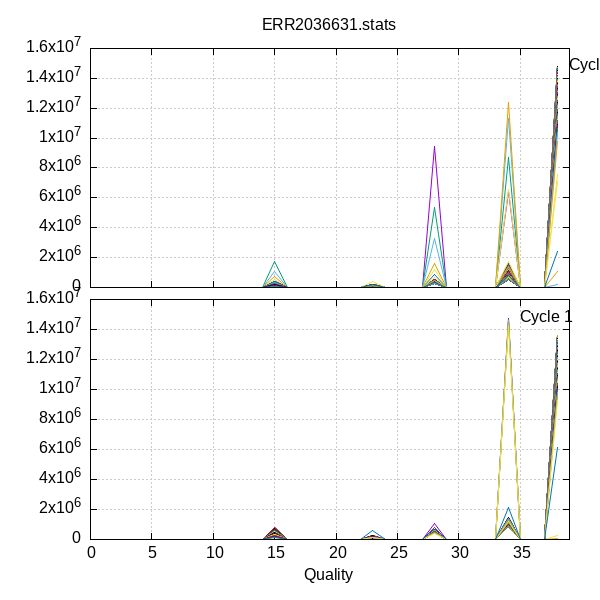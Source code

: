 
            set terminal png size 600,600 truecolor
            set output "ERR2036631-quals3.png"
            set grid xtics ytics y2tics back lc rgb "#cccccc"
            set multiplot
             set rmargin 0; set lmargin 0; set tmargin 0; set bmargin 0; set origin 0.15,0.52; set size 0.8,0.4
            set title "ERR2036631.stats" noenhanced
            set ylabel "Frequency (fwd reads)"
            set label "Cycle 22" at 38+1,14773647
            unset xlabel
            set xrange [0:39]
            set format x ""
            plot '-' using 1:2:3 with lines linecolor variable title ''
        1	0	1
2	0	1
3	0	1
4	0	1
5	0	1
6	0	1
7	0	1
8	0	1
9	0	1
10	0	1
11	0	1
12	0	1
13	0	1
14	0	1
15	0	1
16	0	1
17	0	1
18	0	1
19	0	1
20	0	1
21	0	1
22	0	1
23	1	1
24	0	1
25	0	1
26	0	1
27	0	1
28	9422637	1
29	0	1
30	0	1
31	0	1
32	0	1
33	0	1
34	6397850	1
35	0	1
36	0	1
37	0	1
38	1552	1

1	0	2
2	0	2
3	0	2
4	0	2
5	0	2
6	0	2
7	0	2
8	0	2
9	0	2
10	0	2
11	0	2
12	0	2
13	0	2
14	0	2
15	1725043	2
16	0	2
17	0	2
18	0	2
19	0	2
20	0	2
21	0	2
22	0	2
23	0	2
24	0	2
25	0	2
26	0	2
27	0	2
28	5355702	2
29	0	2
30	0	2
31	0	2
32	0	2
33	0	2
34	8723552	2
35	0	2
36	0	2
37	0	2
38	17743	2

1	0	3
2	0	3
3	0	3
4	0	3
5	0	3
6	0	3
7	0	3
8	0	3
9	0	3
10	0	3
11	0	3
12	0	3
13	0	3
14	0	3
15	1056050	3
16	0	3
17	0	3
18	0	3
19	0	3
20	0	3
21	0	3
22	0	3
23	3	3
24	0	3
25	0	3
26	0	3
27	0	3
28	3266846	3
29	0	3
30	0	3
31	0	3
32	0	3
33	0	3
34	11289573	3
35	0	3
36	0	3
37	0	3
38	209568	3

1	0	4
2	0	4
3	0	4
4	0	4
5	0	4
6	0	4
7	0	4
8	0	4
9	0	4
10	0	4
11	0	4
12	0	4
13	0	4
14	0	4
15	732932	4
16	0	4
17	0	4
18	0	4
19	0	4
20	0	4
21	0	4
22	0	4
23	28	4
24	0	4
25	0	4
26	0	4
27	0	4
28	1591892	4
29	0	4
30	0	4
31	0	4
32	0	4
33	0	4
34	12417262	4
35	0	4
36	0	4
37	0	4
38	1079926	4

1	0	5
2	0	5
3	0	5
4	0	5
5	0	5
6	0	5
7	0	5
8	0	5
9	0	5
10	0	5
11	0	5
12	0	5
13	0	5
14	0	5
15	556356	5
16	0	5
17	0	5
18	0	5
19	0	5
20	0	5
21	0	5
22	0	5
23	210	5
24	0	5
25	0	5
26	0	5
27	0	5
28	1172686	5
29	0	5
30	0	5
31	0	5
32	0	5
33	0	5
34	6546805	5
35	0	5
36	0	5
37	0	5
38	7545983	5

1	0	6
2	0	6
3	0	6
4	0	6
5	0	6
6	0	6
7	0	6
8	0	6
9	0	6
10	0	6
11	0	6
12	0	6
13	0	6
14	0	6
15	388625	6
16	0	6
17	0	6
18	0	6
19	0	6
20	0	6
21	0	6
22	0	6
23	1167	6
24	0	6
25	0	6
26	0	6
27	0	6
28	855462	6
29	0	6
30	0	6
31	0	6
32	0	6
33	0	6
34	1633431	6
35	0	6
36	0	6
37	0	6
38	12943355	6

1	0	7
2	0	7
3	0	7
4	0	7
5	0	7
6	0	7
7	0	7
8	0	7
9	0	7
10	0	7
11	0	7
12	0	7
13	0	7
14	0	7
15	352839	7
16	0	7
17	0	7
18	0	7
19	0	7
20	0	7
21	0	7
22	0	7
23	1971	7
24	0	7
25	0	7
26	0	7
27	0	7
28	562670	7
29	0	7
30	0	7
31	0	7
32	0	7
33	0	7
34	1242653	7
35	0	7
36	0	7
37	0	7
38	13661907	7

1	0	8
2	0	8
3	0	8
4	0	8
5	0	8
6	0	8
7	0	8
8	0	8
9	0	8
10	0	8
11	0	8
12	0	8
13	0	8
14	0	8
15	295335	8
16	0	8
17	0	8
18	0	8
19	0	8
20	0	8
21	0	8
22	0	8
23	2379	8
24	0	8
25	0	8
26	0	8
27	0	8
28	449574	8
29	0	8
30	0	8
31	0	8
32	0	8
33	0	8
34	979250	8
35	0	8
36	0	8
37	0	8
38	14095502	8

1	0	9
2	0	9
3	0	9
4	0	9
5	0	9
6	0	9
7	0	9
8	0	9
9	0	9
10	0	9
11	0	9
12	0	9
13	0	9
14	0	9
15	242631	9
16	0	9
17	0	9
18	0	9
19	0	9
20	0	9
21	0	9
22	0	9
23	2764	9
24	0	9
25	0	9
26	0	9
27	0	9
28	362333	9
29	0	9
30	0	9
31	0	9
32	0	9
33	0	9
34	773156	9
35	0	9
36	0	9
37	0	9
38	14441156	9

1	0	10
2	0	10
3	0	10
4	0	10
5	0	10
6	0	10
7	0	10
8	0	10
9	0	10
10	0	10
11	0	10
12	0	10
13	0	10
14	0	10
15	225379	10
16	0	10
17	0	10
18	0	10
19	0	10
20	0	10
21	0	10
22	0	10
23	3218	10
24	0	10
25	0	10
26	0	10
27	0	10
28	313061	10
29	0	10
30	0	10
31	0	10
32	0	10
33	0	10
34	683566	10
35	0	10
36	0	10
37	0	10
38	14596816	10

1	0	11
2	0	11
3	0	11
4	0	11
5	0	11
6	0	11
7	0	11
8	0	11
9	0	11
10	0	11
11	0	11
12	0	11
13	0	11
14	0	11
15	215631	11
16	0	11
17	0	11
18	0	11
19	0	11
20	0	11
21	0	11
22	0	11
23	4095	11
24	0	11
25	0	11
26	0	11
27	0	11
28	298677	11
29	0	11
30	0	11
31	0	11
32	0	11
33	0	11
34	643786	11
35	0	11
36	0	11
37	0	11
38	14659851	11

1	0	12
2	0	12
3	0	12
4	0	12
5	0	12
6	0	12
7	0	12
8	0	12
9	0	12
10	0	12
11	0	12
12	0	12
13	0	12
14	0	12
15	212085	12
16	0	12
17	0	12
18	0	12
19	0	12
20	0	12
21	0	12
22	0	12
23	5400	12
24	0	12
25	0	12
26	0	12
27	0	12
28	296275	12
29	0	12
30	0	12
31	0	12
32	0	12
33	0	12
34	625120	12
35	0	12
36	0	12
37	0	12
38	14683160	12

1	0	13
2	0	13
3	0	13
4	0	13
5	0	13
6	0	13
7	0	13
8	0	13
9	0	13
10	0	13
11	0	13
12	0	13
13	0	13
14	0	13
15	207942	13
16	0	13
17	0	13
18	0	13
19	0	13
20	0	13
21	0	13
22	0	13
23	7169	13
24	0	13
25	0	13
26	0	13
27	0	13
28	295508	13
29	0	13
30	0	13
31	0	13
32	0	13
33	0	13
34	609429	13
35	0	13
36	0	13
37	0	13
38	14701992	13

1	0	14
2	0	14
3	0	14
4	0	14
5	0	14
6	0	14
7	0	14
8	0	14
9	0	14
10	0	14
11	0	14
12	0	14
13	0	14
14	0	14
15	208217	14
16	0	14
17	0	14
18	0	14
19	0	14
20	0	14
21	0	14
22	0	14
23	9805	14
24	0	14
25	0	14
26	0	14
27	0	14
28	297013	14
29	0	14
30	0	14
31	0	14
32	0	14
33	0	14
34	600704	14
35	0	14
36	0	14
37	0	14
38	14706301	14

1	0	15
2	0	15
3	0	15
4	0	15
5	0	15
6	0	15
7	0	15
8	0	15
9	0	15
10	0	15
11	0	15
12	0	15
13	0	15
14	0	15
15	209904	15
16	0	15
17	0	15
18	0	15
19	0	15
20	0	15
21	0	15
22	0	15
23	12495	15
24	0	15
25	0	15
26	0	15
27	0	15
28	293316	15
29	0	15
30	0	15
31	0	15
32	0	15
33	0	15
34	594614	15
35	0	15
36	0	15
37	0	15
38	14711711	15

1	0	16
2	0	16
3	0	16
4	0	16
5	0	16
6	0	16
7	0	16
8	0	16
9	0	16
10	0	16
11	0	16
12	0	16
13	0	16
14	0	16
15	205909	16
16	0	16
17	0	16
18	0	16
19	0	16
20	0	16
21	0	16
22	0	16
23	14491	16
24	0	16
25	0	16
26	0	16
27	0	16
28	285788	16
29	0	16
30	0	16
31	0	16
32	0	16
33	0	16
34	580381	16
35	0	16
36	0	16
37	0	16
38	14735471	16

1	0	17
2	0	17
3	0	17
4	0	17
5	0	17
6	0	17
7	0	17
8	0	17
9	0	17
10	0	17
11	0	17
12	0	17
13	0	17
14	0	17
15	205682	17
16	0	17
17	0	17
18	0	17
19	0	17
20	0	17
21	0	17
22	0	17
23	15838	17
24	0	17
25	0	17
26	0	17
27	0	17
28	282242	17
29	0	17
30	0	17
31	0	17
32	0	17
33	0	17
34	569314	17
35	0	17
36	0	17
37	0	17
38	14748964	17

1	0	18
2	0	18
3	0	18
4	0	18
5	0	18
6	0	18
7	0	18
8	0	18
9	0	18
10	0	18
11	0	18
12	0	18
13	0	18
14	0	18
15	203819	18
16	0	18
17	0	18
18	0	18
19	0	18
20	0	18
21	0	18
22	0	18
23	17471	18
24	0	18
25	0	18
26	0	18
27	0	18
28	277741	18
29	0	18
30	0	18
31	0	18
32	0	18
33	0	18
34	563478	18
35	0	18
36	0	18
37	0	18
38	14759531	18

1	0	19
2	0	19
3	0	19
4	0	19
5	0	19
6	0	19
7	0	19
8	0	19
9	0	19
10	0	19
11	0	19
12	0	19
13	0	19
14	0	19
15	209762	19
16	0	19
17	0	19
18	0	19
19	0	19
20	0	19
21	0	19
22	0	19
23	19259	19
24	0	19
25	0	19
26	0	19
27	0	19
28	278338	19
29	0	19
30	0	19
31	0	19
32	0	19
33	0	19
34	560169	19
35	0	19
36	0	19
37	0	19
38	14754512	19

1	0	20
2	0	20
3	0	20
4	0	20
5	0	20
6	0	20
7	0	20
8	0	20
9	0	20
10	0	20
11	0	20
12	0	20
13	0	20
14	0	20
15	210923	20
16	0	20
17	0	20
18	0	20
19	0	20
20	0	20
21	0	20
22	0	20
23	20799	20
24	0	20
25	0	20
26	0	20
27	0	20
28	280464	20
29	0	20
30	0	20
31	0	20
32	0	20
33	0	20
34	556767	20
35	0	20
36	0	20
37	0	20
38	14753087	20

1	0	21
2	0	21
3	0	21
4	0	21
5	0	21
6	0	21
7	0	21
8	0	21
9	0	21
10	0	21
11	0	21
12	0	21
13	0	21
14	0	21
15	202996	21
16	0	21
17	0	21
18	0	21
19	0	21
20	0	21
21	0	21
22	0	21
23	21905	21
24	0	21
25	0	21
26	0	21
27	0	21
28	276633	21
29	0	21
30	0	21
31	0	21
32	0	21
33	0	21
34	553015	21
35	0	21
36	0	21
37	0	21
38	14767491	21

1	0	22
2	0	22
3	0	22
4	0	22
5	0	22
6	0	22
7	0	22
8	0	22
9	0	22
10	0	22
11	0	22
12	0	22
13	0	22
14	0	22
15	204548	22
16	0	22
17	0	22
18	0	22
19	0	22
20	0	22
21	0	22
22	0	22
23	22116	22
24	0	22
25	0	22
26	0	22
27	0	22
28	270544	22
29	0	22
30	0	22
31	0	22
32	0	22
33	0	22
34	551185	22
35	0	22
36	0	22
37	0	22
38	14773647	22

1	0	23
2	0	23
3	0	23
4	0	23
5	0	23
6	0	23
7	0	23
8	0	23
9	0	23
10	0	23
11	0	23
12	0	23
13	0	23
14	0	23
15	206819	23
16	0	23
17	0	23
18	0	23
19	0	23
20	0	23
21	0	23
22	0	23
23	22650	23
24	0	23
25	0	23
26	0	23
27	0	23
28	271455	23
29	0	23
30	0	23
31	0	23
32	0	23
33	0	23
34	550781	23
35	0	23
36	0	23
37	0	23
38	14770335	23

1	0	24
2	0	24
3	0	24
4	0	24
5	0	24
6	0	24
7	0	24
8	0	24
9	0	24
10	0	24
11	0	24
12	0	24
13	0	24
14	0	24
15	212383	24
16	0	24
17	0	24
18	0	24
19	0	24
20	0	24
21	0	24
22	0	24
23	22688	24
24	0	24
25	0	24
26	0	24
27	0	24
28	272764	24
29	0	24
30	0	24
31	0	24
32	0	24
33	0	24
34	551944	24
35	0	24
36	0	24
37	0	24
38	14762261	24

1	0	25
2	0	25
3	0	25
4	0	25
5	0	25
6	0	25
7	0	25
8	0	25
9	0	25
10	0	25
11	0	25
12	0	25
13	0	25
14	0	25
15	223464	25
16	0	25
17	0	25
18	0	25
19	0	25
20	0	25
21	0	25
22	0	25
23	22989	25
24	0	25
25	0	25
26	0	25
27	0	25
28	274091	25
29	0	25
30	0	25
31	0	25
32	0	25
33	0	25
34	552144	25
35	0	25
36	0	25
37	0	25
38	14749352	25

1	0	26
2	0	26
3	0	26
4	0	26
5	0	26
6	0	26
7	0	26
8	0	26
9	0	26
10	0	26
11	0	26
12	0	26
13	0	26
14	0	26
15	243786	26
16	0	26
17	0	26
18	0	26
19	0	26
20	0	26
21	0	26
22	0	26
23	23390	26
24	0	26
25	0	26
26	0	26
27	0	26
28	281427	26
29	0	26
30	0	26
31	0	26
32	0	26
33	0	26
34	552636	26
35	0	26
36	0	26
37	0	26
38	14720801	26

1	0	27
2	0	27
3	0	27
4	0	27
5	0	27
6	0	27
7	0	27
8	0	27
9	0	27
10	0	27
11	0	27
12	0	27
13	0	27
14	0	27
15	240728	27
16	0	27
17	0	27
18	0	27
19	0	27
20	0	27
21	0	27
22	0	27
23	23830	27
24	0	27
25	0	27
26	0	27
27	0	27
28	293670	27
29	0	27
30	0	27
31	0	27
32	0	27
33	0	27
34	553706	27
35	0	27
36	0	27
37	0	27
38	14710106	27

1	0	28
2	0	28
3	0	28
4	0	28
5	0	28
6	0	28
7	0	28
8	0	28
9	0	28
10	0	28
11	0	28
12	0	28
13	0	28
14	0	28
15	245490	28
16	0	28
17	0	28
18	0	28
19	0	28
20	0	28
21	0	28
22	0	28
23	24049	28
24	0	28
25	0	28
26	0	28
27	0	28
28	293954	28
29	0	28
30	0	28
31	0	28
32	0	28
33	0	28
34	553524	28
35	0	28
36	0	28
37	0	28
38	14705023	28

1	0	29
2	0	29
3	0	29
4	0	29
5	0	29
6	0	29
7	0	29
8	0	29
9	0	29
10	0	29
11	0	29
12	0	29
13	0	29
14	0	29
15	267974	29
16	0	29
17	0	29
18	0	29
19	0	29
20	0	29
21	0	29
22	0	29
23	24652	29
24	0	29
25	0	29
26	0	29
27	0	29
28	301582	29
29	0	29
30	0	29
31	0	29
32	0	29
33	0	29
34	558694	29
35	0	29
36	0	29
37	0	29
38	14669138	29

1	0	30
2	0	30
3	0	30
4	0	30
5	0	30
6	0	30
7	0	30
8	0	30
9	0	30
10	0	30
11	0	30
12	0	30
13	0	30
14	0	30
15	262155	30
16	0	30
17	0	30
18	0	30
19	0	30
20	0	30
21	0	30
22	0	30
23	25037	30
24	0	30
25	0	30
26	0	30
27	0	30
28	312775	30
29	0	30
30	0	30
31	0	30
32	0	30
33	0	30
34	559858	30
35	0	30
36	0	30
37	0	30
38	14662215	30

1	0	31
2	0	31
3	0	31
4	0	31
5	0	31
6	0	31
7	0	31
8	0	31
9	0	31
10	0	31
11	0	31
12	0	31
13	0	31
14	0	31
15	248065	31
16	0	31
17	0	31
18	0	31
19	0	31
20	0	31
21	0	31
22	0	31
23	25017	31
24	0	31
25	0	31
26	0	31
27	0	31
28	309991	31
29	0	31
30	0	31
31	0	31
32	0	31
33	0	31
34	566845	31
35	0	31
36	0	31
37	0	31
38	14672122	31

1	0	32
2	0	32
3	0	32
4	0	32
5	0	32
6	0	32
7	0	32
8	0	32
9	0	32
10	0	32
11	0	32
12	0	32
13	0	32
14	0	32
15	251218	32
16	0	32
17	0	32
18	0	32
19	0	32
20	0	32
21	0	32
22	0	32
23	24994	32
24	0	32
25	0	32
26	0	32
27	0	32
28	298414	32
29	0	32
30	0	32
31	0	32
32	0	32
33	0	32
34	567277	32
35	0	32
36	0	32
37	0	32
38	14680137	32

1	0	33
2	0	33
3	0	33
4	0	33
5	0	33
6	0	33
7	0	33
8	0	33
9	0	33
10	0	33
11	0	33
12	0	33
13	0	33
14	0	33
15	251705	33
16	0	33
17	0	33
18	0	33
19	0	33
20	0	33
21	0	33
22	0	33
23	25426	33
24	0	33
25	0	33
26	0	33
27	0	33
28	296827	33
29	0	33
30	0	33
31	0	33
32	0	33
33	0	33
34	565704	33
35	0	33
36	0	33
37	0	33
38	14682378	33

1	0	34
2	0	34
3	0	34
4	0	34
5	0	34
6	0	34
7	0	34
8	0	34
9	0	34
10	0	34
11	0	34
12	0	34
13	0	34
14	0	34
15	254901	34
16	0	34
17	0	34
18	0	34
19	0	34
20	0	34
21	0	34
22	0	34
23	25438	34
24	0	34
25	0	34
26	0	34
27	0	34
28	297810	34
29	0	34
30	0	34
31	0	34
32	0	34
33	0	34
34	567500	34
35	0	34
36	0	34
37	0	34
38	14676391	34

1	0	35
2	0	35
3	0	35
4	0	35
5	0	35
6	0	35
7	0	35
8	0	35
9	0	35
10	0	35
11	0	35
12	0	35
13	0	35
14	0	35
15	258006	35
16	0	35
17	0	35
18	0	35
19	0	35
20	0	35
21	0	35
22	0	35
23	25647	35
24	0	35
25	0	35
26	0	35
27	0	35
28	300167	35
29	0	35
30	0	35
31	0	35
32	0	35
33	0	35
34	569551	35
35	0	35
36	0	35
37	0	35
38	14668669	35

1	0	36
2	0	36
3	0	36
4	0	36
5	0	36
6	0	36
7	0	36
8	0	36
9	0	36
10	0	36
11	0	36
12	0	36
13	0	36
14	0	36
15	262667	36
16	0	36
17	0	36
18	0	36
19	0	36
20	0	36
21	0	36
22	0	36
23	26064	36
24	0	36
25	0	36
26	0	36
27	0	36
28	304154	36
29	0	36
30	0	36
31	0	36
32	0	36
33	0	36
34	575683	36
35	0	36
36	0	36
37	0	36
38	14653472	36

1	0	37
2	0	37
3	0	37
4	0	37
5	0	37
6	0	37
7	0	37
8	0	37
9	0	37
10	0	37
11	0	37
12	0	37
13	0	37
14	0	37
15	269102	37
16	0	37
17	0	37
18	0	37
19	0	37
20	0	37
21	0	37
22	0	37
23	26766	37
24	0	37
25	0	37
26	0	37
27	0	37
28	307301	37
29	0	37
30	0	37
31	0	37
32	0	37
33	0	37
34	583601	37
35	0	37
36	0	37
37	0	37
38	14635270	37

1	0	38
2	0	38
3	0	38
4	0	38
5	0	38
6	0	38
7	0	38
8	0	38
9	0	38
10	0	38
11	0	38
12	0	38
13	0	38
14	0	38
15	269802	38
16	0	38
17	0	38
18	0	38
19	0	38
20	0	38
21	0	38
22	0	38
23	27499	38
24	0	38
25	0	38
26	0	38
27	0	38
28	310604	38
29	0	38
30	0	38
31	0	38
32	0	38
33	0	38
34	585380	38
35	0	38
36	0	38
37	0	38
38	14628755	38

1	0	39
2	0	39
3	0	39
4	0	39
5	0	39
6	0	39
7	0	39
8	0	39
9	0	39
10	0	39
11	0	39
12	0	39
13	0	39
14	0	39
15	273243	39
16	0	39
17	0	39
18	0	39
19	0	39
20	0	39
21	0	39
22	0	39
23	27878	39
24	0	39
25	0	39
26	0	39
27	0	39
28	312182	39
29	0	39
30	0	39
31	0	39
32	0	39
33	0	39
34	590643	39
35	0	39
36	0	39
37	0	39
38	14618094	39

1	0	40
2	0	40
3	0	40
4	0	40
5	0	40
6	0	40
7	0	40
8	0	40
9	0	40
10	0	40
11	0	40
12	0	40
13	0	40
14	0	40
15	275476	40
16	0	40
17	0	40
18	0	40
19	0	40
20	0	40
21	0	40
22	0	40
23	29068	40
24	0	40
25	0	40
26	0	40
27	0	40
28	316365	40
29	0	40
30	0	40
31	0	40
32	0	40
33	0	40
34	596077	40
35	0	40
36	0	40
37	0	40
38	14605054	40

1	0	41
2	0	41
3	0	41
4	0	41
5	0	41
6	0	41
7	0	41
8	0	41
9	0	41
10	0	41
11	0	41
12	0	41
13	0	41
14	0	41
15	277302	41
16	0	41
17	0	41
18	0	41
19	0	41
20	0	41
21	0	41
22	0	41
23	29124	41
24	0	41
25	0	41
26	0	41
27	0	41
28	318168	41
29	0	41
30	0	41
31	0	41
32	0	41
33	0	41
34	601186	41
35	0	41
36	0	41
37	0	41
38	14596260	41

1	0	42
2	0	42
3	0	42
4	0	42
5	0	42
6	0	42
7	0	42
8	0	42
9	0	42
10	0	42
11	0	42
12	0	42
13	0	42
14	0	42
15	285593	42
16	0	42
17	0	42
18	0	42
19	0	42
20	0	42
21	0	42
22	0	42
23	29568	42
24	0	42
25	0	42
26	0	42
27	0	42
28	327518	42
29	0	42
30	0	42
31	0	42
32	0	42
33	0	42
34	610423	42
35	0	42
36	0	42
37	0	42
38	14568938	42

1	0	43
2	0	43
3	0	43
4	0	43
5	0	43
6	0	43
7	0	43
8	0	43
9	0	43
10	0	43
11	0	43
12	0	43
13	0	43
14	0	43
15	293051	43
16	0	43
17	0	43
18	0	43
19	0	43
20	0	43
21	0	43
22	0	43
23	30080	43
24	0	43
25	0	43
26	0	43
27	0	43
28	333002	43
29	0	43
30	0	43
31	0	43
32	0	43
33	0	43
34	620747	43
35	0	43
36	0	43
37	0	43
38	14545160	43

1	0	44
2	0	44
3	0	44
4	0	44
5	0	44
6	0	44
7	0	44
8	0	44
9	0	44
10	0	44
11	0	44
12	0	44
13	0	44
14	0	44
15	293960	44
16	0	44
17	0	44
18	0	44
19	0	44
20	0	44
21	0	44
22	0	44
23	30670	44
24	0	44
25	0	44
26	0	44
27	0	44
28	333758	44
29	0	44
30	0	44
31	0	44
32	0	44
33	0	44
34	623769	44
35	0	44
36	0	44
37	0	44
38	14539883	44

1	0	45
2	0	45
3	0	45
4	0	45
5	0	45
6	0	45
7	0	45
8	0	45
9	0	45
10	0	45
11	0	45
12	0	45
13	0	45
14	0	45
15	290478	45
16	0	45
17	0	45
18	0	45
19	0	45
20	0	45
21	0	45
22	0	45
23	30883	45
24	0	45
25	0	45
26	0	45
27	0	45
28	333109	45
29	0	45
30	0	45
31	0	45
32	0	45
33	0	45
34	626921	45
35	0	45
36	0	45
37	0	45
38	14540649	45

1	0	46
2	0	46
3	0	46
4	0	46
5	0	46
6	0	46
7	0	46
8	0	46
9	0	46
10	0	46
11	0	46
12	0	46
13	0	46
14	0	46
15	296730	46
16	0	46
17	0	46
18	0	46
19	0	46
20	0	46
21	0	46
22	0	46
23	30761	46
24	0	46
25	0	46
26	0	46
27	0	46
28	333909	46
29	0	46
30	0	46
31	0	46
32	0	46
33	0	46
34	633882	46
35	0	46
36	0	46
37	0	46
38	14526758	46

1	0	47
2	0	47
3	0	47
4	0	47
5	0	47
6	0	47
7	0	47
8	0	47
9	0	47
10	0	47
11	0	47
12	0	47
13	0	47
14	0	47
15	298386	47
16	0	47
17	0	47
18	0	47
19	0	47
20	0	47
21	0	47
22	0	47
23	31028	47
24	0	47
25	0	47
26	0	47
27	0	47
28	338489	47
29	0	47
30	0	47
31	0	47
32	0	47
33	0	47
34	636481	47
35	0	47
36	0	47
37	0	47
38	14517656	47

1	0	48
2	0	48
3	0	48
4	0	48
5	0	48
6	0	48
7	0	48
8	0	48
9	0	48
10	0	48
11	0	48
12	0	48
13	0	48
14	0	48
15	302691	48
16	0	48
17	0	48
18	0	48
19	0	48
20	0	48
21	0	48
22	0	48
23	31152	48
24	0	48
25	0	48
26	0	48
27	0	48
28	341028	48
29	0	48
30	0	48
31	0	48
32	0	48
33	0	48
34	643322	48
35	0	48
36	0	48
37	0	48
38	14503847	48

1	0	49
2	0	49
3	0	49
4	0	49
5	0	49
6	0	49
7	0	49
8	0	49
9	0	49
10	0	49
11	0	49
12	0	49
13	0	49
14	0	49
15	308104	49
16	0	49
17	0	49
18	0	49
19	0	49
20	0	49
21	0	49
22	0	49
23	32275	49
24	0	49
25	0	49
26	0	49
27	0	49
28	343832	49
29	0	49
30	0	49
31	0	49
32	0	49
33	0	49
34	654290	49
35	0	49
36	0	49
37	0	49
38	14483539	49

1	0	50
2	0	50
3	0	50
4	0	50
5	0	50
6	0	50
7	0	50
8	0	50
9	0	50
10	0	50
11	0	50
12	0	50
13	0	50
14	0	50
15	313484	50
16	0	50
17	0	50
18	0	50
19	0	50
20	0	50
21	0	50
22	0	50
23	33400	50
24	0	50
25	0	50
26	0	50
27	0	50
28	347891	50
29	0	50
30	0	50
31	0	50
32	0	50
33	0	50
34	662027	50
35	0	50
36	0	50
37	0	50
38	14465238	50

1	0	51
2	0	51
3	0	51
4	0	51
5	0	51
6	0	51
7	0	51
8	0	51
9	0	51
10	0	51
11	0	51
12	0	51
13	0	51
14	0	51
15	320505	51
16	0	51
17	0	51
18	0	51
19	0	51
20	0	51
21	0	51
22	0	51
23	34696	51
24	0	51
25	0	51
26	0	51
27	0	51
28	355471	51
29	0	51
30	0	51
31	0	51
32	0	51
33	0	51
34	674905	51
35	0	51
36	0	51
37	0	51
38	14436463	51

1	0	52
2	0	52
3	0	52
4	0	52
5	0	52
6	0	52
7	0	52
8	0	52
9	0	52
10	0	52
11	0	52
12	0	52
13	0	52
14	0	52
15	328439	52
16	0	52
17	0	52
18	0	52
19	0	52
20	0	52
21	0	52
22	0	52
23	36072	52
24	0	52
25	0	52
26	0	52
27	0	52
28	362229	52
29	0	52
30	0	52
31	0	52
32	0	52
33	0	52
34	690471	52
35	0	52
36	0	52
37	0	52
38	14404829	52

1	0	53
2	0	53
3	0	53
4	0	53
5	0	53
6	0	53
7	0	53
8	0	53
9	0	53
10	0	53
11	0	53
12	0	53
13	0	53
14	0	53
15	332686	53
16	0	53
17	0	53
18	0	53
19	0	53
20	0	53
21	0	53
22	0	53
23	37371	53
24	0	53
25	0	53
26	0	53
27	0	53
28	367155	53
29	0	53
30	0	53
31	0	53
32	0	53
33	0	53
34	702436	53
35	0	53
36	0	53
37	0	53
38	14382392	53

1	0	54
2	0	54
3	0	54
4	0	54
5	0	54
6	0	54
7	0	54
8	0	54
9	0	54
10	0	54
11	0	54
12	0	54
13	0	54
14	0	54
15	332171	54
16	0	54
17	0	54
18	0	54
19	0	54
20	0	54
21	0	54
22	0	54
23	38899	54
24	0	54
25	0	54
26	0	54
27	0	54
28	369842	54
29	0	54
30	0	54
31	0	54
32	0	54
33	0	54
34	706504	54
35	0	54
36	0	54
37	0	54
38	14374624	54

1	0	55
2	0	55
3	0	55
4	0	55
5	0	55
6	0	55
7	0	55
8	0	55
9	0	55
10	0	55
11	0	55
12	0	55
13	0	55
14	0	55
15	335659	55
16	0	55
17	0	55
18	0	55
19	0	55
20	0	55
21	0	55
22	0	55
23	39734	55
24	0	55
25	0	55
26	0	55
27	0	55
28	370575	55
29	0	55
30	0	55
31	0	55
32	0	55
33	0	55
34	715448	55
35	0	55
36	0	55
37	0	55
38	14360624	55

1	0	56
2	0	56
3	0	56
4	0	56
5	0	56
6	0	56
7	0	56
8	0	56
9	0	56
10	0	56
11	0	56
12	0	56
13	0	56
14	0	56
15	331070	56
16	0	56
17	0	56
18	0	56
19	0	56
20	0	56
21	0	56
22	0	56
23	40702	56
24	0	56
25	0	56
26	0	56
27	0	56
28	376693	56
29	0	56
30	0	56
31	0	56
32	0	56
33	0	56
34	728758	56
35	0	56
36	0	56
37	0	56
38	14331584	56

1	0	57
2	0	57
3	0	57
4	0	57
5	0	57
6	0	57
7	0	57
8	0	57
9	0	57
10	0	57
11	0	57
12	0	57
13	0	57
14	0	57
15	331933	57
16	0	57
17	0	57
18	0	57
19	0	57
20	0	57
21	0	57
22	0	57
23	42468	57
24	0	57
25	0	57
26	0	57
27	0	57
28	384012	57
29	0	57
30	0	57
31	0	57
32	0	57
33	0	57
34	741583	57
35	0	57
36	0	57
37	0	57
38	14300680	57

1	0	58
2	0	58
3	0	58
4	0	58
5	0	58
6	0	58
7	0	58
8	0	58
9	0	58
10	0	58
11	0	58
12	0	58
13	0	58
14	0	58
15	326066	58
16	0	58
17	0	58
18	0	58
19	0	58
20	0	58
21	0	58
22	0	58
23	42613	58
24	0	58
25	0	58
26	0	58
27	0	58
28	385850	58
29	0	58
30	0	58
31	0	58
32	0	58
33	0	58
34	751609	58
35	0	58
36	0	58
37	0	58
38	14282772	58

1	0	59
2	0	59
3	0	59
4	0	59
5	0	59
6	0	59
7	0	59
8	0	59
9	0	59
10	0	59
11	0	59
12	0	59
13	0	59
14	0	59
15	323468	59
16	0	59
17	0	59
18	0	59
19	0	59
20	0	59
21	0	59
22	0	59
23	43501	59
24	0	59
25	0	59
26	0	59
27	0	59
28	385614	59
29	0	59
30	0	59
31	0	59
32	0	59
33	0	59
34	757473	59
35	0	59
36	0	59
37	0	59
38	14269411	59

1	0	60
2	0	60
3	0	60
4	0	60
5	0	60
6	0	60
7	0	60
8	0	60
9	0	60
10	0	60
11	0	60
12	0	60
13	0	60
14	0	60
15	323906	60
16	0	60
17	0	60
18	0	60
19	0	60
20	0	60
21	0	60
22	0	60
23	44888	60
24	0	60
25	0	60
26	0	60
27	0	60
28	385545	60
29	0	60
30	0	60
31	0	60
32	0	60
33	0	60
34	765661	60
35	0	60
36	0	60
37	0	60
38	14251890	60

1	0	61
2	0	61
3	0	61
4	0	61
5	0	61
6	0	61
7	0	61
8	0	61
9	0	61
10	0	61
11	0	61
12	0	61
13	0	61
14	0	61
15	325996	61
16	0	61
17	0	61
18	0	61
19	0	61
20	0	61
21	0	61
22	0	61
23	46465	61
24	0	61
25	0	61
26	0	61
27	0	61
28	387684	61
29	0	61
30	0	61
31	0	61
32	0	61
33	0	61
34	775402	61
35	0	61
36	0	61
37	0	61
38	14229203	61

1	0	62
2	0	62
3	0	62
4	0	62
5	0	62
6	0	62
7	0	62
8	0	62
9	0	62
10	0	62
11	0	62
12	0	62
13	0	62
14	0	62
15	328858	62
16	0	62
17	0	62
18	0	62
19	0	62
20	0	62
21	0	62
22	0	62
23	48069	62
24	0	62
25	0	62
26	0	62
27	0	62
28	389774	62
29	0	62
30	0	62
31	0	62
32	0	62
33	0	62
34	784349	62
35	0	62
36	0	62
37	0	62
38	14206151	62

1	0	63
2	0	63
3	0	63
4	0	63
5	0	63
6	0	63
7	0	63
8	0	63
9	0	63
10	0	63
11	0	63
12	0	63
13	0	63
14	0	63
15	324869	63
16	0	63
17	0	63
18	0	63
19	0	63
20	0	63
21	0	63
22	0	63
23	50152	63
24	0	63
25	0	63
26	0	63
27	0	63
28	387965	63
29	0	63
30	0	63
31	0	63
32	0	63
33	0	63
34	790498	63
35	0	63
36	0	63
37	0	63
38	14196535	63

1	0	64
2	0	64
3	0	64
4	0	64
5	0	64
6	0	64
7	0	64
8	0	64
9	0	64
10	0	64
11	0	64
12	0	64
13	0	64
14	0	64
15	322497	64
16	0	64
17	0	64
18	0	64
19	0	64
20	0	64
21	0	64
22	0	64
23	50894	64
24	0	64
25	0	64
26	0	64
27	0	64
28	387237	64
29	0	64
30	0	64
31	0	64
32	0	64
33	0	64
34	795592	64
35	0	64
36	0	64
37	0	64
38	14186243	64

1	0	65
2	0	65
3	0	65
4	0	65
5	0	65
6	0	65
7	0	65
8	0	65
9	0	65
10	0	65
11	0	65
12	0	65
13	0	65
14	0	65
15	322549	65
16	0	65
17	0	65
18	0	65
19	0	65
20	0	65
21	0	65
22	0	65
23	52349	65
24	0	65
25	0	65
26	0	65
27	0	65
28	386274	65
29	0	65
30	0	65
31	0	65
32	0	65
33	0	65
34	803864	65
35	0	65
36	0	65
37	0	65
38	14169434	65

1	0	66
2	0	66
3	0	66
4	0	66
5	0	66
6	0	66
7	0	66
8	0	66
9	0	66
10	0	66
11	0	66
12	0	66
13	0	66
14	0	66
15	321623	66
16	0	66
17	0	66
18	0	66
19	0	66
20	0	66
21	0	66
22	0	66
23	54614	66
24	0	66
25	0	66
26	0	66
27	0	66
28	389579	66
29	0	66
30	0	66
31	0	66
32	0	66
33	0	66
34	816965	66
35	0	66
36	0	66
37	0	66
38	14143357	66

1	0	67
2	0	67
3	0	67
4	0	67
5	0	67
6	0	67
7	0	67
8	0	67
9	0	67
10	0	67
11	0	67
12	0	67
13	0	67
14	0	67
15	324538	67
16	0	67
17	0	67
18	0	67
19	0	67
20	0	67
21	0	67
22	0	67
23	56808	67
24	0	67
25	0	67
26	0	67
27	0	67
28	389581	67
29	0	67
30	0	67
31	0	67
32	0	67
33	0	67
34	828581	67
35	0	67
36	0	67
37	0	67
38	14118136	67

1	0	68
2	0	68
3	0	68
4	0	68
5	0	68
6	0	68
7	0	68
8	0	68
9	0	68
10	0	68
11	0	68
12	0	68
13	0	68
14	0	68
15	325447	68
16	0	68
17	0	68
18	0	68
19	0	68
20	0	68
21	0	68
22	0	68
23	60082	68
24	0	68
25	0	68
26	0	68
27	0	68
28	392721	68
29	0	68
30	0	68
31	0	68
32	0	68
33	0	68
34	841114	68
35	0	68
36	0	68
37	0	68
38	14089599	68

1	0	69
2	0	69
3	0	69
4	0	69
5	0	69
6	0	69
7	0	69
8	0	69
9	0	69
10	0	69
11	0	69
12	0	69
13	0	69
14	0	69
15	329812	69
16	0	69
17	0	69
18	0	69
19	0	69
20	0	69
21	0	69
22	0	69
23	62949	69
24	0	69
25	0	69
26	0	69
27	0	69
28	396291	69
29	0	69
30	0	69
31	0	69
32	0	69
33	0	69
34	857643	69
35	0	69
36	0	69
37	0	69
38	14052985	69

1	0	70
2	0	70
3	0	70
4	0	70
5	0	70
6	0	70
7	0	70
8	0	70
9	0	70
10	0	70
11	0	70
12	0	70
13	0	70
14	0	70
15	330985	70
16	0	70
17	0	70
18	0	70
19	0	70
20	0	70
21	0	70
22	0	70
23	66422	70
24	0	70
25	0	70
26	0	70
27	0	70
28	397215	70
29	0	70
30	0	70
31	0	70
32	0	70
33	0	70
34	870439	70
35	0	70
36	0	70
37	0	70
38	14025013	70

1	0	71
2	0	71
3	0	71
4	0	71
5	0	71
6	0	71
7	0	71
8	0	71
9	0	71
10	0	71
11	0	71
12	0	71
13	0	71
14	0	71
15	331951	71
16	0	71
17	0	71
18	0	71
19	0	71
20	0	71
21	0	71
22	0	71
23	69876	71
24	0	71
25	0	71
26	0	71
27	0	71
28	398634	71
29	0	71
30	0	71
31	0	71
32	0	71
33	0	71
34	883781	71
35	0	71
36	0	71
37	0	71
38	13995868	71

1	0	72
2	0	72
3	0	72
4	0	72
5	0	72
6	0	72
7	0	72
8	0	72
9	0	72
10	0	72
11	0	72
12	0	72
13	0	72
14	0	72
15	332125	72
16	0	72
17	0	72
18	0	72
19	0	72
20	0	72
21	0	72
22	0	72
23	74470	72
24	0	72
25	0	72
26	0	72
27	0	72
28	397474	72
29	0	72
30	0	72
31	0	72
32	0	72
33	0	72
34	892554	72
35	0	72
36	0	72
37	0	72
38	13972931	72

1	0	73
2	0	73
3	0	73
4	0	73
5	0	73
6	0	73
7	0	73
8	0	73
9	0	73
10	0	73
11	0	73
12	0	73
13	0	73
14	0	73
15	333628	73
16	0	73
17	0	73
18	0	73
19	0	73
20	0	73
21	0	73
22	0	73
23	77984	73
24	0	73
25	0	73
26	0	73
27	0	73
28	397447	73
29	0	73
30	0	73
31	0	73
32	0	73
33	0	73
34	903792	73
35	0	73
36	0	73
37	0	73
38	13944780	73

1	0	74
2	0	74
3	0	74
4	0	74
5	0	74
6	0	74
7	0	74
8	0	74
9	0	74
10	0	74
11	0	74
12	0	74
13	0	74
14	0	74
15	333104	74
16	0	74
17	0	74
18	0	74
19	0	74
20	0	74
21	0	74
22	0	74
23	81445	74
24	0	74
25	0	74
26	0	74
27	0	74
28	395710	74
29	0	74
30	0	74
31	0	74
32	0	74
33	0	74
34	910604	74
35	0	74
36	0	74
37	0	74
38	13923999	74

1	0	75
2	0	75
3	0	75
4	0	75
5	0	75
6	0	75
7	0	75
8	0	75
9	0	75
10	0	75
11	0	75
12	0	75
13	0	75
14	0	75
15	335561	75
16	0	75
17	0	75
18	0	75
19	0	75
20	0	75
21	0	75
22	0	75
23	86474	75
24	0	75
25	0	75
26	0	75
27	0	75
28	400054	75
29	0	75
30	0	75
31	0	75
32	0	75
33	0	75
34	928318	75
35	0	75
36	0	75
37	0	75
38	13878066	75

1	0	76
2	0	76
3	0	76
4	0	76
5	0	76
6	0	76
7	0	76
8	0	76
9	0	76
10	0	76
11	0	76
12	0	76
13	0	76
14	0	76
15	336902	76
16	0	76
17	0	76
18	0	76
19	0	76
20	0	76
21	0	76
22	0	76
23	90212	76
24	0	76
25	0	76
26	0	76
27	0	76
28	403934	76
29	0	76
30	0	76
31	0	76
32	0	76
33	0	76
34	941873	76
35	0	76
36	0	76
37	0	76
38	13838326	76

1	0	77
2	0	77
3	0	77
4	0	77
5	0	77
6	0	77
7	0	77
8	0	77
9	0	77
10	0	77
11	0	77
12	0	77
13	0	77
14	0	77
15	341853	77
16	0	77
17	0	77
18	0	77
19	0	77
20	0	77
21	0	77
22	0	77
23	95171	77
24	0	77
25	0	77
26	0	77
27	0	77
28	406210	77
29	0	77
30	0	77
31	0	77
32	0	77
33	0	77
34	964286	77
35	0	77
36	0	77
37	0	77
38	13787650	77

1	0	78
2	0	78
3	0	78
4	0	78
5	0	78
6	0	78
7	0	78
8	0	78
9	0	78
10	0	78
11	0	78
12	0	78
13	0	78
14	0	78
15	343065	78
16	0	78
17	0	78
18	0	78
19	0	78
20	0	78
21	0	78
22	0	78
23	99109	78
24	0	78
25	0	78
26	0	78
27	0	78
28	406941	78
29	0	78
30	0	78
31	0	78
32	0	78
33	0	78
34	982240	78
35	0	78
36	0	78
37	0	78
38	13747997	78

1	0	79
2	0	79
3	0	79
4	0	79
5	0	79
6	0	79
7	0	79
8	0	79
9	0	79
10	0	79
11	0	79
12	0	79
13	0	79
14	0	79
15	342078	79
16	0	79
17	0	79
18	0	79
19	0	79
20	0	79
21	0	79
22	0	79
23	102156	79
24	0	79
25	0	79
26	0	79
27	0	79
28	408218	79
29	0	79
30	0	79
31	0	79
32	0	79
33	0	79
34	1000234	79
35	0	79
36	0	79
37	0	79
38	13711308	79

1	0	80
2	0	80
3	0	80
4	0	80
5	0	80
6	0	80
7	0	80
8	0	80
9	0	80
10	0	80
11	0	80
12	0	80
13	0	80
14	0	80
15	345468	80
16	0	80
17	0	80
18	0	80
19	0	80
20	0	80
21	0	80
22	0	80
23	107895	80
24	0	80
25	0	80
26	0	80
27	0	80
28	407778	80
29	0	80
30	0	80
31	0	80
32	0	80
33	0	80
34	1014943	80
35	0	80
36	0	80
37	0	80
38	13671965	80

1	0	81
2	0	81
3	0	81
4	0	81
5	0	81
6	0	81
7	0	81
8	0	81
9	0	81
10	0	81
11	0	81
12	0	81
13	0	81
14	0	81
15	365597	81
16	0	81
17	0	81
18	0	81
19	0	81
20	0	81
21	0	81
22	0	81
23	113739	81
24	0	81
25	0	81
26	0	81
27	0	81
28	416019	81
29	0	81
30	0	81
31	0	81
32	0	81
33	0	81
34	1036848	81
35	0	81
36	0	81
37	0	81
38	13599034	81

1	0	82
2	0	82
3	0	82
4	0	82
5	0	82
6	0	82
7	0	82
8	0	82
9	0	82
10	0	82
11	0	82
12	0	82
13	0	82
14	0	82
15	362930	82
16	0	82
17	0	82
18	0	82
19	0	82
20	0	82
21	0	82
22	0	82
23	118428	82
24	0	82
25	0	82
26	0	82
27	0	82
28	427095	82
29	0	82
30	0	82
31	0	82
32	0	82
33	0	82
34	1056969	82
35	0	82
36	0	82
37	0	82
38	13548386	82

1	0	83
2	0	83
3	0	83
4	0	83
5	0	83
6	0	83
7	0	83
8	0	83
9	0	83
10	0	83
11	0	83
12	0	83
13	0	83
14	0	83
15	342854	83
16	0	83
17	0	83
18	0	83
19	0	83
20	0	83
21	0	83
22	0	83
23	120784	83
24	0	83
25	0	83
26	0	83
27	0	83
28	424302	83
29	0	83
30	0	83
31	0	83
32	0	83
33	0	83
34	1066109	83
35	0	83
36	0	83
37	0	83
38	13541575	83

1	0	84
2	0	84
3	0	84
4	0	84
5	0	84
6	0	84
7	0	84
8	0	84
9	0	84
10	0	84
11	0	84
12	0	84
13	0	84
14	0	84
15	348346	84
16	0	84
17	0	84
18	0	84
19	0	84
20	0	84
21	0	84
22	0	84
23	123248	84
24	0	84
25	0	84
26	0	84
27	0	84
28	417923	84
29	0	84
30	0	84
31	0	84
32	0	84
33	0	84
34	1079587	84
35	0	84
36	0	84
37	0	84
38	13507546	84

1	0	85
2	0	85
3	0	85
4	0	85
5	0	85
6	0	85
7	0	85
8	0	85
9	0	85
10	0	85
11	0	85
12	0	85
13	0	85
14	0	85
15	350050	85
16	0	85
17	0	85
18	0	85
19	0	85
20	0	85
21	0	85
22	0	85
23	128080	85
24	0	85
25	0	85
26	0	85
27	0	85
28	415938	85
29	0	85
30	0	85
31	0	85
32	0	85
33	0	85
34	1091201	85
35	0	85
36	0	85
37	0	85
38	13472077	85

1	0	86
2	0	86
3	0	86
4	0	86
5	0	86
6	0	86
7	0	86
8	0	86
9	0	86
10	0	86
11	0	86
12	0	86
13	0	86
14	0	86
15	346537	86
16	0	86
17	0	86
18	0	86
19	0	86
20	0	86
21	0	86
22	0	86
23	132801	86
24	0	86
25	0	86
26	0	86
27	0	86
28	416386	86
29	0	86
30	0	86
31	0	86
32	0	86
33	0	86
34	1090545	86
35	0	86
36	0	86
37	0	86
38	13450944	86

1	0	87
2	0	87
3	0	87
4	0	87
5	0	87
6	0	87
7	0	87
8	0	87
9	0	87
10	0	87
11	0	87
12	0	87
13	0	87
14	0	87
15	351048	87
16	0	87
17	0	87
18	0	87
19	0	87
20	0	87
21	0	87
22	0	87
23	136969	87
24	0	87
25	0	87
26	0	87
27	0	87
28	419347	87
29	0	87
30	0	87
31	0	87
32	0	87
33	0	87
34	1101920	87
35	0	87
36	0	87
37	0	87
38	13406739	87

1	0	88
2	0	88
3	0	88
4	0	88
5	0	88
6	0	88
7	0	88
8	0	88
9	0	88
10	0	88
11	0	88
12	0	88
13	0	88
14	0	88
15	360218	88
16	0	88
17	0	88
18	0	88
19	0	88
20	0	88
21	0	88
22	0	88
23	143288	88
24	0	88
25	0	88
26	0	88
27	0	88
28	426392	88
29	0	88
30	0	88
31	0	88
32	0	88
33	0	88
34	1129747	88
35	0	88
36	0	88
37	0	88
38	13333810	88

1	0	89
2	0	89
3	0	89
4	0	89
5	0	89
6	0	89
7	0	89
8	0	89
9	0	89
10	0	89
11	0	89
12	0	89
13	0	89
14	0	89
15	364131	89
16	0	89
17	0	89
18	0	89
19	0	89
20	0	89
21	0	89
22	0	89
23	150668	89
24	0	89
25	0	89
26	0	89
27	0	89
28	432848	89
29	0	89
30	0	89
31	0	89
32	0	89
33	0	89
34	1150089	89
35	0	89
36	0	89
37	0	89
38	13272207	89

1	0	90
2	0	90
3	0	90
4	0	90
5	0	90
6	0	90
7	0	90
8	0	90
9	0	90
10	0	90
11	0	90
12	0	90
13	0	90
14	0	90
15	371488	90
16	0	90
17	0	90
18	0	90
19	0	90
20	0	90
21	0	90
22	0	90
23	156340	90
24	0	90
25	0	90
26	0	90
27	0	90
28	441564	90
29	0	90
30	0	90
31	0	90
32	0	90
33	0	90
34	1176797	90
35	0	90
36	0	90
37	0	90
38	13198611	90

1	0	91
2	0	91
3	0	91
4	0	91
5	0	91
6	0	91
7	0	91
8	0	91
9	0	91
10	0	91
11	0	91
12	0	91
13	0	91
14	0	91
15	370698	91
16	0	91
17	0	91
18	0	91
19	0	91
20	0	91
21	0	91
22	0	91
23	162997	91
24	0	91
25	0	91
26	0	91
27	0	91
28	446393	91
29	0	91
30	0	91
31	0	91
32	0	91
33	0	91
34	1193439	91
35	0	91
36	0	91
37	0	91
38	13144831	91

1	0	92
2	0	92
3	0	92
4	0	92
5	0	92
6	0	92
7	0	92
8	0	92
9	0	92
10	0	92
11	0	92
12	0	92
13	0	92
14	0	92
15	369036	92
16	0	92
17	0	92
18	0	92
19	0	92
20	0	92
21	0	92
22	0	92
23	164126	92
24	0	92
25	0	92
26	0	92
27	0	92
28	448401	92
29	0	92
30	0	92
31	0	92
32	0	92
33	0	92
34	1199965	92
35	0	92
36	0	92
37	0	92
38	13109358	92

1	0	93
2	0	93
3	0	93
4	0	93
5	0	93
6	0	93
7	0	93
8	0	93
9	0	93
10	0	93
11	0	93
12	0	93
13	0	93
14	0	93
15	371369	93
16	0	93
17	0	93
18	0	93
19	0	93
20	0	93
21	0	93
22	0	93
23	166704	93
24	0	93
25	0	93
26	0	93
27	0	93
28	452378	93
29	0	93
30	0	93
31	0	93
32	0	93
33	0	93
34	1201814	93
35	0	93
36	0	93
37	0	93
38	13069780	93

1	0	94
2	0	94
3	0	94
4	0	94
5	0	94
6	0	94
7	0	94
8	0	94
9	0	94
10	0	94
11	0	94
12	0	94
13	0	94
14	0	94
15	370264	94
16	0	94
17	0	94
18	0	94
19	0	94
20	0	94
21	0	94
22	0	94
23	169859	94
24	0	94
25	0	94
26	0	94
27	0	94
28	454229	94
29	0	94
30	0	94
31	0	94
32	0	94
33	0	94
34	1214253	94
35	0	94
36	0	94
37	0	94
38	13023163	94

1	0	95
2	0	95
3	0	95
4	0	95
5	0	95
6	0	95
7	0	95
8	0	95
9	0	95
10	0	95
11	0	95
12	0	95
13	0	95
14	0	95
15	364736	95
16	0	95
17	0	95
18	0	95
19	0	95
20	0	95
21	0	95
22	0	95
23	171275	95
24	0	95
25	0	95
26	0	95
27	0	95
28	453689	95
29	0	95
30	0	95
31	0	95
32	0	95
33	0	95
34	1226246	95
35	0	95
36	0	95
37	0	95
38	12984472	95

1	0	96
2	0	96
3	0	96
4	0	96
5	0	96
6	0	96
7	0	96
8	0	96
9	0	96
10	0	96
11	0	96
12	0	96
13	0	96
14	0	96
15	365209	96
16	0	96
17	0	96
18	0	96
19	0	96
20	0	96
21	0	96
22	0	96
23	174610	96
24	0	96
25	0	96
26	0	96
27	0	96
28	456100	96
29	0	96
30	0	96
31	0	96
32	0	96
33	0	96
34	1235146	96
35	0	96
36	0	96
37	0	96
38	12936285	96

1	0	97
2	0	97
3	0	97
4	0	97
5	0	97
6	0	97
7	0	97
8	0	97
9	0	97
10	0	97
11	0	97
12	0	97
13	0	97
14	0	97
15	369954	97
16	0	97
17	0	97
18	0	97
19	0	97
20	0	97
21	0	97
22	0	97
23	178922	97
24	0	97
25	0	97
26	0	97
27	0	97
28	461722	97
29	0	97
30	0	97
31	0	97
32	0	97
33	0	97
34	1252156	97
35	0	97
36	0	97
37	0	97
38	12869440	97

1	0	98
2	0	98
3	0	98
4	0	98
5	0	98
6	0	98
7	0	98
8	0	98
9	0	98
10	0	98
11	0	98
12	0	98
13	0	98
14	0	98
15	367869	98
16	0	98
17	0	98
18	0	98
19	0	98
20	0	98
21	0	98
22	0	98
23	182581	98
24	0	98
25	0	98
26	0	98
27	0	98
28	466269	98
29	0	98
30	0	98
31	0	98
32	0	98
33	0	98
34	1270510	98
35	0	98
36	0	98
37	0	98
38	12808604	98

1	0	99
2	0	99
3	0	99
4	0	99
5	0	99
6	0	99
7	0	99
8	0	99
9	0	99
10	0	99
11	0	99
12	0	99
13	0	99
14	0	99
15	362714	99
16	0	99
17	0	99
18	0	99
19	0	99
20	0	99
21	0	99
22	0	99
23	184130	99
24	0	99
25	0	99
26	0	99
27	0	99
28	466813	99
29	0	99
30	0	99
31	0	99
32	0	99
33	0	99
34	1282396	99
35	0	99
36	0	99
37	0	99
38	12761749	99

1	0	100
2	0	100
3	0	100
4	0	100
5	0	100
6	0	100
7	0	100
8	0	100
9	0	100
10	0	100
11	0	100
12	0	100
13	0	100
14	0	100
15	358322	100
16	0	100
17	0	100
18	0	100
19	0	100
20	0	100
21	0	100
22	0	100
23	184790	100
24	0	100
25	0	100
26	0	100
27	0	100
28	464327	100
29	0	100
30	0	100
31	0	100
32	0	100
33	0	100
34	1285086	100
35	0	100
36	0	100
37	0	100
38	12725285	100

1	0	101
2	0	101
3	0	101
4	0	101
5	0	101
6	0	101
7	0	101
8	0	101
9	0	101
10	0	101
11	0	101
12	0	101
13	0	101
14	0	101
15	366947	101
16	0	101
17	0	101
18	0	101
19	0	101
20	0	101
21	0	101
22	0	101
23	189023	101
24	0	101
25	0	101
26	0	101
27	0	101
28	470675	101
29	0	101
30	0	101
31	0	101
32	0	101
33	0	101
34	1299450	101
35	0	101
36	0	101
37	0	101
38	12648747	101

1	0	102
2	0	102
3	0	102
4	0	102
5	0	102
6	0	102
7	0	102
8	0	102
9	0	102
10	0	102
11	0	102
12	0	102
13	0	102
14	0	102
15	389580	102
16	0	102
17	0	102
18	0	102
19	0	102
20	0	102
21	0	102
22	0	102
23	200103	102
24	0	102
25	0	102
26	0	102
27	0	102
28	484245	102
29	0	102
30	0	102
31	0	102
32	0	102
33	0	102
34	1334565	102
35	0	102
36	0	102
37	0	102
38	12519658	102

1	0	103
2	0	103
3	0	103
4	0	103
5	0	103
6	0	103
7	0	103
8	0	103
9	0	103
10	0	103
11	0	103
12	0	103
13	0	103
14	0	103
15	385396	103
16	0	103
17	0	103
18	0	103
19	0	103
20	0	103
21	0	103
22	0	103
23	213087	103
24	0	103
25	0	103
26	0	103
27	0	103
28	488967	103
29	0	103
30	0	103
31	0	103
32	0	103
33	0	103
34	1359893	103
35	0	103
36	0	103
37	0	103
38	12432648	103

1	0	104
2	0	104
3	0	104
4	0	104
5	0	104
6	0	104
7	0	104
8	0	104
9	0	104
10	0	104
11	0	104
12	0	104
13	0	104
14	0	104
15	370492	104
16	0	104
17	0	104
18	0	104
19	0	104
20	0	104
21	0	104
22	0	104
23	214715	104
24	0	104
25	0	104
26	0	104
27	0	104
28	492764	104
29	0	104
30	0	104
31	0	104
32	0	104
33	0	104
34	1381065	104
35	0	104
36	0	104
37	0	104
38	12370571	104

1	0	105
2	0	105
3	0	105
4	0	105
5	0	105
6	0	105
7	0	105
8	0	105
9	0	105
10	0	105
11	0	105
12	0	105
13	0	105
14	0	105
15	372181	105
16	0	105
17	0	105
18	0	105
19	0	105
20	0	105
21	0	105
22	0	105
23	211873	105
24	0	105
25	0	105
26	0	105
27	0	105
28	494188	105
29	0	105
30	0	105
31	0	105
32	0	105
33	0	105
34	1397704	105
35	0	105
36	0	105
37	0	105
38	12300182	105

1	0	106
2	0	106
3	0	106
4	0	106
5	0	106
6	0	106
7	0	106
8	0	106
9	0	106
10	0	106
11	0	106
12	0	106
13	0	106
14	0	106
15	368988	106
16	0	106
17	0	106
18	0	106
19	0	106
20	0	106
21	0	106
22	0	106
23	211024	106
24	0	106
25	0	106
26	0	106
27	0	106
28	494215	106
29	0	106
30	0	106
31	0	106
32	0	106
33	0	106
34	1406865	106
35	0	106
36	0	106
37	0	106
38	12239841	106

1	0	107
2	0	107
3	0	107
4	0	107
5	0	107
6	0	107
7	0	107
8	0	107
9	0	107
10	0	107
11	0	107
12	0	107
13	0	107
14	0	107
15	365546	107
16	0	107
17	0	107
18	0	107
19	0	107
20	0	107
21	0	107
22	0	107
23	212994	107
24	0	107
25	0	107
26	0	107
27	0	107
28	496636	107
29	0	107
30	0	107
31	0	107
32	0	107
33	0	107
34	1423957	107
35	0	107
36	0	107
37	0	107
38	12163854	107

1	0	108
2	0	108
3	0	108
4	0	108
5	0	108
6	0	108
7	0	108
8	0	108
9	0	108
10	0	108
11	0	108
12	0	108
13	0	108
14	0	108
15	363769	108
16	0	108
17	0	108
18	0	108
19	0	108
20	0	108
21	0	108
22	0	108
23	214235	108
24	0	108
25	0	108
26	0	108
27	0	108
28	504030	108
29	0	108
30	0	108
31	0	108
32	0	108
33	0	108
34	1436324	108
35	0	108
36	0	108
37	0	108
38	12080562	108

1	0	109
2	0	109
3	0	109
4	0	109
5	0	109
6	0	109
7	0	109
8	0	109
9	0	109
10	0	109
11	0	109
12	0	109
13	0	109
14	0	109
15	364845	109
16	0	109
17	0	109
18	0	109
19	0	109
20	0	109
21	0	109
22	0	109
23	216461	109
24	0	109
25	0	109
26	0	109
27	0	109
28	508153	109
29	0	109
30	0	109
31	0	109
32	0	109
33	0	109
34	1444594	109
35	0	109
36	0	109
37	0	109
38	11996316	109

1	0	110
2	0	110
3	0	110
4	0	110
5	0	110
6	0	110
7	0	110
8	0	110
9	0	110
10	0	110
11	0	110
12	0	110
13	0	110
14	0	110
15	370253	110
16	0	110
17	0	110
18	0	110
19	0	110
20	0	110
21	0	110
22	0	110
23	220301	110
24	0	110
25	0	110
26	0	110
27	0	110
28	514982	110
29	0	110
30	0	110
31	0	110
32	0	110
33	0	110
34	1463491	110
35	0	110
36	0	110
37	0	110
38	11890076	110

1	0	111
2	0	111
3	0	111
4	0	111
5	0	111
6	0	111
7	0	111
8	0	111
9	0	111
10	0	111
11	0	111
12	0	111
13	0	111
14	0	111
15	361998	111
16	0	111
17	0	111
18	0	111
19	0	111
20	0	111
21	0	111
22	0	111
23	224140	111
24	0	111
25	0	111
26	0	111
27	0	111
28	519469	111
29	0	111
30	0	111
31	0	111
32	0	111
33	0	111
34	1489384	111
35	0	111
36	0	111
37	0	111
38	11789893	111

1	0	112
2	0	112
3	0	112
4	0	112
5	0	112
6	0	112
7	0	112
8	0	112
9	0	112
10	0	112
11	0	112
12	0	112
13	0	112
14	0	112
15	344837	112
16	0	112
17	0	112
18	0	112
19	0	112
20	0	112
21	0	112
22	0	112
23	222292	112
24	0	112
25	0	112
26	0	112
27	0	112
28	520203	112
29	0	112
30	0	112
31	0	112
32	0	112
33	0	112
34	1501085	112
35	0	112
36	0	112
37	0	112
38	11718051	112

1	0	113
2	0	113
3	0	113
4	0	113
5	0	113
6	0	113
7	0	113
8	0	113
9	0	113
10	0	113
11	0	113
12	0	113
13	0	113
14	0	113
15	328845	113
16	0	113
17	0	113
18	0	113
19	0	113
20	0	113
21	0	113
22	0	113
23	214383	113
24	0	113
25	0	113
26	0	113
27	0	113
28	517174	113
29	0	113
30	0	113
31	0	113
32	0	113
33	0	113
34	1512309	113
35	0	113
36	0	113
37	0	113
38	11647691	113

1	0	114
2	0	114
3	0	114
4	0	114
5	0	114
6	0	114
7	0	114
8	0	114
9	0	114
10	0	114
11	0	114
12	0	114
13	0	114
14	0	114
15	317587	114
16	0	114
17	0	114
18	0	114
19	0	114
20	0	114
21	0	114
22	0	114
23	210519	114
24	0	114
25	0	114
26	0	114
27	0	114
28	515898	114
29	0	114
30	0	114
31	0	114
32	0	114
33	0	114
34	1512522	114
35	0	114
36	0	114
37	0	114
38	11573406	114

1	0	115
2	0	115
3	0	115
4	0	115
5	0	115
6	0	115
7	0	115
8	0	115
9	0	115
10	0	115
11	0	115
12	0	115
13	0	115
14	0	115
15	311885	115
16	0	115
17	0	115
18	0	115
19	0	115
20	0	115
21	0	115
22	0	115
23	208970	115
24	0	115
25	0	115
26	0	115
27	0	115
28	520954	115
29	0	115
30	0	115
31	0	115
32	0	115
33	0	115
34	1525817	115
35	0	115
36	0	115
37	0	115
38	11465559	115

1	0	116
2	0	116
3	0	116
4	0	116
5	0	116
6	0	116
7	0	116
8	0	116
9	0	116
10	0	116
11	0	116
12	0	116
13	0	116
14	0	116
15	293165	116
16	0	116
17	0	116
18	0	116
19	0	116
20	0	116
21	0	116
22	0	116
23	205998	116
24	0	116
25	0	116
26	0	116
27	0	116
28	523630	116
29	0	116
30	0	116
31	0	116
32	0	116
33	0	116
34	1543836	116
35	0	116
36	0	116
37	0	116
38	11358908	116

1	0	117
2	0	117
3	0	117
4	0	117
5	0	117
6	0	117
7	0	117
8	0	117
9	0	117
10	0	117
11	0	117
12	0	117
13	0	117
14	0	117
15	260498	117
16	0	117
17	0	117
18	0	117
19	0	117
20	0	117
21	0	117
22	0	117
23	196121	117
24	0	117
25	0	117
26	0	117
27	0	117
28	519789	117
29	0	117
30	0	117
31	0	117
32	0	117
33	0	117
34	1549856	117
35	0	117
36	0	117
37	0	117
38	11276207	117

1	0	118
2	0	118
3	0	118
4	0	118
5	0	118
6	0	118
7	0	118
8	0	118
9	0	118
10	0	118
11	0	118
12	0	118
13	0	118
14	0	118
15	235829	118
16	0	118
17	0	118
18	0	118
19	0	118
20	0	118
21	0	118
22	0	118
23	188897	118
24	0	118
25	0	118
26	0	118
27	0	118
28	523027	118
29	0	118
30	0	118
31	0	118
32	0	118
33	0	118
34	1542586	118
35	0	118
36	0	118
37	0	118
38	11172601	118

1	0	119
2	0	119
3	0	119
4	0	119
5	0	119
6	0	119
7	0	119
8	0	119
9	0	119
10	0	119
11	0	119
12	0	119
13	0	119
14	0	119
15	215744	119
16	0	119
17	0	119
18	0	119
19	0	119
20	0	119
21	0	119
22	0	119
23	182302	119
24	0	119
25	0	119
26	0	119
27	0	119
28	520124	119
29	0	119
30	0	119
31	0	119
32	0	119
33	0	119
34	1539875	119
35	0	119
36	0	119
37	0	119
38	11055614	119

1	0	120
2	0	120
3	0	120
4	0	120
5	0	120
6	0	120
7	0	120
8	0	120
9	0	120
10	0	120
11	0	120
12	0	120
13	0	120
14	0	120
15	186109	120
16	0	120
17	0	120
18	0	120
19	0	120
20	0	120
21	0	120
22	0	120
23	173655	120
24	0	120
25	0	120
26	0	120
27	0	120
28	515026	120
29	0	120
30	0	120
31	0	120
32	0	120
33	0	120
34	1532033	120
35	0	120
36	0	120
37	0	120
38	10940353	120

1	0	121
2	0	121
3	0	121
4	0	121
5	0	121
6	0	121
7	0	121
8	0	121
9	0	121
10	0	121
11	0	121
12	0	121
13	0	121
14	0	121
15	124989	121
16	0	121
17	0	121
18	0	121
19	0	121
20	0	121
21	0	121
22	0	121
23	159942	121
24	0	121
25	0	121
26	0	121
27	0	121
28	508521	121
29	0	121
30	0	121
31	0	121
32	0	121
33	0	121
34	1513191	121
35	0	121
36	0	121
37	0	121
38	10820111	121

1	0	122
2	0	122
3	0	122
4	0	122
5	0	122
6	0	122
7	0	122
8	0	122
9	0	122
10	0	122
11	0	122
12	0	122
13	0	122
14	0	122
15	39140	122
16	0	122
17	0	122
18	0	122
19	0	122
20	0	122
21	0	122
22	0	122
23	142740	122
24	0	122
25	0	122
26	0	122
27	0	122
28	500159	122
29	0	122
30	0	122
31	0	122
32	0	122
33	0	122
34	1491810	122
35	0	122
36	0	122
37	0	122
38	10637402	122

1	0	123
2	0	123
3	0	123
4	0	123
5	0	123
6	0	123
7	0	123
8	0	123
9	0	123
10	0	123
11	0	123
12	0	123
13	0	123
14	0	123
15	0	123
16	0	123
17	0	123
18	0	123
19	0	123
20	0	123
21	0	123
22	0	123
23	138300	123
24	0	123
25	0	123
26	0	123
27	0	123
28	489862	123
29	0	123
30	0	123
31	0	123
32	0	123
33	0	123
34	1430793	123
35	0	123
36	0	123
37	0	123
38	10354637	123

1	0	124
2	0	124
3	0	124
4	0	124
5	0	124
6	0	124
7	0	124
8	0	124
9	0	124
10	0	124
11	0	124
12	0	124
13	0	124
14	0	124
15	0	124
16	0	124
17	0	124
18	0	124
19	0	124
20	0	124
21	0	124
22	0	124
23	158568	124
24	0	124
25	0	124
26	0	124
27	0	124
28	487866	124
29	0	124
30	0	124
31	0	124
32	0	124
33	0	124
34	1395845	124
35	0	124
36	0	124
37	0	124
38	9741351	124

1	0	125
2	0	125
3	0	125
4	0	125
5	0	125
6	0	125
7	0	125
8	0	125
9	0	125
10	0	125
11	0	125
12	0	125
13	0	125
14	0	125
15	0	125
16	0	125
17	0	125
18	0	125
19	0	125
20	0	125
21	0	125
22	0	125
23	406978	125
24	0	125
25	0	125
26	0	125
27	0	125
28	683052	125
29	0	125
30	0	125
31	0	125
32	0	125
33	0	125
34	1744671	125
35	0	125
36	0	125
37	0	125
38	7103070	125

1	0	126
2	0	126
3	0	126
4	0	126
5	0	126
6	0	126
7	0	126
8	0	126
9	0	126
10	0	126
11	0	126
12	0	126
13	0	126
14	0	126
15	0	126
16	0	126
17	0	126
18	0	126
19	0	126
20	0	126
21	0	126
22	0	126
23	234293	126
24	0	126
25	0	126
26	0	126
27	0	126
28	331235	126
29	0	126
30	0	126
31	0	126
32	0	126
33	0	126
34	812082	126
35	0	126
36	0	126
37	0	126
38	2394721	126

end

                set origin 0.15,0.1
                set size 0.8,0.4
                unset title
                unset format
                set xtics
                set xlabel "Quality"
                unset label
                set label "Cycle 1" at 34+1,14753661
                set ylabel "Frequency (rev reads)"
                plot '-' using 1:2:3 with lines linecolor variable title ''
            1	0	1
2	0	1
3	0	1
4	0	1
5	0	1
6	0	1
7	0	1
8	0	1
9	0	1
10	0	1
11	0	1
12	0	1
13	0	1
14	0	1
15	0	1
16	0	1
17	0	1
18	0	1
19	0	1
20	0	1
21	0	1
22	0	1
23	142	1
24	0	1
25	0	1
26	0	1
27	0	1
28	1067164	1
29	0	1
30	0	1
31	0	1
32	0	1
33	0	1
34	14753661	1
35	0	1
36	0	1
37	0	1
38	1073	1

1	0	2
2	0	2
3	0	2
4	0	2
5	0	2
6	0	2
7	0	2
8	0	2
9	0	2
10	0	2
11	0	2
12	0	2
13	0	2
14	0	2
15	624698	2
16	0	2
17	0	2
18	0	2
19	0	2
20	0	2
21	0	2
22	0	2
23	63	2
24	0	2
25	0	2
26	0	2
27	0	2
28	553127	2
29	0	2
30	0	2
31	0	2
32	0	2
33	0	2
34	14636953	2
35	0	2
36	0	2
37	0	2
38	7199	2

1	0	3
2	0	3
3	0	3
4	0	3
5	0	3
6	0	3
7	0	3
8	0	3
9	0	3
10	0	3
11	0	3
12	0	3
13	0	3
14	0	3
15	623537	3
16	0	3
17	0	3
18	0	3
19	0	3
20	0	3
21	0	3
22	0	3
23	93	3
24	0	3
25	0	3
26	0	3
27	0	3
28	563720	3
29	0	3
30	0	3
31	0	3
32	0	3
33	0	3
34	14617336	3
35	0	3
36	0	3
37	0	3
38	17354	3

1	0	4
2	0	4
3	0	4
4	0	4
5	0	4
6	0	4
7	0	4
8	0	4
9	0	4
10	0	4
11	0	4
12	0	4
13	0	4
14	0	4
15	726524	4
16	0	4
17	0	4
18	0	4
19	0	4
20	0	4
21	0	4
22	0	4
23	144	4
24	0	4
25	0	4
26	0	4
27	0	4
28	601651	4
29	0	4
30	0	4
31	0	4
32	0	4
33	0	4
34	14439245	4
35	0	4
36	0	4
37	0	4
38	54476	4

1	0	5
2	0	5
3	0	5
4	0	5
5	0	5
6	0	5
7	0	5
8	0	5
9	0	5
10	0	5
11	0	5
12	0	5
13	0	5
14	0	5
15	706675	5
16	0	5
17	0	5
18	0	5
19	0	5
20	0	5
21	0	5
22	0	5
23	218	5
24	0	5
25	0	5
26	0	5
27	0	5
28	614530	5
29	0	5
30	0	5
31	0	5
32	0	5
33	0	5
34	14245610	5
35	0	5
36	0	5
37	0	5
38	255007	5

1	0	6
2	0	6
3	0	6
4	0	6
5	0	6
6	0	6
7	0	6
8	0	6
9	0	6
10	0	6
11	0	6
12	0	6
13	0	6
14	0	6
15	765050	6
16	0	6
17	0	6
18	0	6
19	0	6
20	0	6
21	0	6
22	0	6
23	556	6
24	0	6
25	0	6
26	0	6
27	0	6
28	622151	6
29	0	6
30	0	6
31	0	6
32	0	6
33	0	6
34	948154	6
35	0	6
36	0	6
37	0	6
38	13486129	6

1	0	7
2	0	7
3	0	7
4	0	7
5	0	7
6	0	7
7	0	7
8	0	7
9	0	7
10	0	7
11	0	7
12	0	7
13	0	7
14	0	7
15	721196	7
16	0	7
17	0	7
18	0	7
19	0	7
20	0	7
21	0	7
22	0	7
23	2289	7
24	0	7
25	0	7
26	0	7
27	0	7
28	594221	7
29	0	7
30	0	7
31	0	7
32	0	7
33	0	7
34	939585	7
35	0	7
36	0	7
37	0	7
38	13564749	7

1	0	8
2	0	8
3	0	8
4	0	8
5	0	8
6	0	8
7	0	8
8	0	8
9	0	8
10	0	8
11	0	8
12	0	8
13	0	8
14	0	8
15	750216	8
16	0	8
17	0	8
18	0	8
19	0	8
20	0	8
21	0	8
22	0	8
23	4187	8
24	0	8
25	0	8
26	0	8
27	0	8
28	586413	8
29	0	8
30	0	8
31	0	8
32	0	8
33	0	8
34	932051	8
35	0	8
36	0	8
37	0	8
38	13549173	8

1	0	9
2	0	9
3	0	9
4	0	9
5	0	9
6	0	9
7	0	9
8	0	9
9	0	9
10	0	9
11	0	9
12	0	9
13	0	9
14	0	9
15	757629	9
16	0	9
17	0	9
18	0	9
19	0	9
20	0	9
21	0	9
22	0	9
23	4906	9
24	0	9
25	0	9
26	0	9
27	0	9
28	582398	9
29	0	9
30	0	9
31	0	9
32	0	9
33	0	9
34	929599	9
35	0	9
36	0	9
37	0	9
38	13547508	9

1	0	10
2	0	10
3	0	10
4	0	10
5	0	10
6	0	10
7	0	10
8	0	10
9	0	10
10	0	10
11	0	10
12	0	10
13	0	10
14	0	10
15	725034	10
16	0	10
17	0	10
18	0	10
19	0	10
20	0	10
21	0	10
22	0	10
23	7439	10
24	0	10
25	0	10
26	0	10
27	0	10
28	579869	10
29	0	10
30	0	10
31	0	10
32	0	10
33	0	10
34	926002	10
35	0	10
36	0	10
37	0	10
38	13583696	10

1	0	11
2	0	11
3	0	11
4	0	11
5	0	11
6	0	11
7	0	11
8	0	11
9	0	11
10	0	11
11	0	11
12	0	11
13	0	11
14	0	11
15	738666	11
16	0	11
17	0	11
18	0	11
19	0	11
20	0	11
21	0	11
22	0	11
23	10515	11
24	0	11
25	0	11
26	0	11
27	0	11
28	577609	11
29	0	11
30	0	11
31	0	11
32	0	11
33	0	11
34	916327	11
35	0	11
36	0	11
37	0	11
38	13578923	11

1	0	12
2	0	12
3	0	12
4	0	12
5	0	12
6	0	12
7	0	12
8	0	12
9	0	12
10	0	12
11	0	12
12	0	12
13	0	12
14	0	12
15	721288	12
16	0	12
17	0	12
18	0	12
19	0	12
20	0	12
21	0	12
22	0	12
23	15581	12
24	0	12
25	0	12
26	0	12
27	0	12
28	582750	12
29	0	12
30	0	12
31	0	12
32	0	12
33	0	12
34	917688	12
35	0	12
36	0	12
37	0	12
38	13584733	12

1	0	13
2	0	13
3	0	13
4	0	13
5	0	13
6	0	13
7	0	13
8	0	13
9	0	13
10	0	13
11	0	13
12	0	13
13	0	13
14	0	13
15	744821	13
16	0	13
17	0	13
18	0	13
19	0	13
20	0	13
21	0	13
22	0	13
23	22331	13
24	0	13
25	0	13
26	0	13
27	0	13
28	599861	13
29	0	13
30	0	13
31	0	13
32	0	13
33	0	13
34	924575	13
35	0	13
36	0	13
37	0	13
38	13530452	13

1	0	14
2	0	14
3	0	14
4	0	14
5	0	14
6	0	14
7	0	14
8	0	14
9	0	14
10	0	14
11	0	14
12	0	14
13	0	14
14	0	14
15	774177	14
16	0	14
17	0	14
18	0	14
19	0	14
20	0	14
21	0	14
22	0	14
23	32047	14
24	0	14
25	0	14
26	0	14
27	0	14
28	611387	14
29	0	14
30	0	14
31	0	14
32	0	14
33	0	14
34	906253	14
35	0	14
36	0	14
37	0	14
38	13498176	14

1	0	15
2	0	15
3	0	15
4	0	15
5	0	15
6	0	15
7	0	15
8	0	15
9	0	15
10	0	15
11	0	15
12	0	15
13	0	15
14	0	15
15	788099	15
16	0	15
17	0	15
18	0	15
19	0	15
20	0	15
21	0	15
22	0	15
23	38937	15
24	0	15
25	0	15
26	0	15
27	0	15
28	612805	15
29	0	15
30	0	15
31	0	15
32	0	15
33	0	15
34	888508	15
35	0	15
36	0	15
37	0	15
38	13493691	15

1	0	16
2	0	16
3	0	16
4	0	16
5	0	16
6	0	16
7	0	16
8	0	16
9	0	16
10	0	16
11	0	16
12	0	16
13	0	16
14	0	16
15	791764	16
16	0	16
17	0	16
18	0	16
19	0	16
20	0	16
21	0	16
22	0	16
23	52210	16
24	0	16
25	0	16
26	0	16
27	0	16
28	620546	16
29	0	16
30	0	16
31	0	16
32	0	16
33	0	16
34	886786	16
35	0	16
36	0	16
37	0	16
38	13470734	16

1	0	17
2	0	17
3	0	17
4	0	17
5	0	17
6	0	17
7	0	17
8	0	17
9	0	17
10	0	17
11	0	17
12	0	17
13	0	17
14	0	17
15	774840	17
16	0	17
17	0	17
18	0	17
19	0	17
20	0	17
21	0	17
22	0	17
23	56710	17
24	0	17
25	0	17
26	0	17
27	0	17
28	627793	17
29	0	17
30	0	17
31	0	17
32	0	17
33	0	17
34	882153	17
35	0	17
36	0	17
37	0	17
38	13480544	17

1	0	18
2	0	18
3	0	18
4	0	18
5	0	18
6	0	18
7	0	18
8	0	18
9	0	18
10	0	18
11	0	18
12	0	18
13	0	18
14	0	18
15	795703	18
16	0	18
17	0	18
18	0	18
19	0	18
20	0	18
21	0	18
22	0	18
23	46541	18
24	0	18
25	0	18
26	0	18
27	0	18
28	632832	18
29	0	18
30	0	18
31	0	18
32	0	18
33	0	18
34	877282	18
35	0	18
36	0	18
37	0	18
38	13469682	18

1	0	19
2	0	19
3	0	19
4	0	19
5	0	19
6	0	19
7	0	19
8	0	19
9	0	19
10	0	19
11	0	19
12	0	19
13	0	19
14	0	19
15	782889	19
16	0	19
17	0	19
18	0	19
19	0	19
20	0	19
21	0	19
22	0	19
23	49893	19
24	0	19
25	0	19
26	0	19
27	0	19
28	630649	19
29	0	19
30	0	19
31	0	19
32	0	19
33	0	19
34	869291	19
35	0	19
36	0	19
37	0	19
38	13489318	19

1	0	20
2	0	20
3	0	20
4	0	20
5	0	20
6	0	20
7	0	20
8	0	20
9	0	20
10	0	20
11	0	20
12	0	20
13	0	20
14	0	20
15	749489	20
16	0	20
17	0	20
18	0	20
19	0	20
20	0	20
21	0	20
22	0	20
23	53040	20
24	0	20
25	0	20
26	0	20
27	0	20
28	633720	20
29	0	20
30	0	20
31	0	20
32	0	20
33	0	20
34	869655	20
35	0	20
36	0	20
37	0	20
38	13516136	20

1	0	21
2	0	21
3	0	21
4	0	21
5	0	21
6	0	21
7	0	21
8	0	21
9	0	21
10	0	21
11	0	21
12	0	21
13	0	21
14	0	21
15	772697	21
16	0	21
17	0	21
18	0	21
19	0	21
20	0	21
21	0	21
22	0	21
23	56127	21
24	0	21
25	0	21
26	0	21
27	0	21
28	622828	21
29	0	21
30	0	21
31	0	21
32	0	21
33	0	21
34	868444	21
35	0	21
36	0	21
37	0	21
38	13501944	21

1	0	22
2	0	22
3	0	22
4	0	22
5	0	22
6	0	22
7	0	22
8	0	22
9	0	22
10	0	22
11	0	22
12	0	22
13	0	22
14	0	22
15	759630	22
16	0	22
17	0	22
18	0	22
19	0	22
20	0	22
21	0	22
22	0	22
23	58098	22
24	0	22
25	0	22
26	0	22
27	0	22
28	625128	22
29	0	22
30	0	22
31	0	22
32	0	22
33	0	22
34	867665	22
35	0	22
36	0	22
37	0	22
38	13511519	22

1	0	23
2	0	23
3	0	23
4	0	23
5	0	23
6	0	23
7	0	23
8	0	23
9	0	23
10	0	23
11	0	23
12	0	23
13	0	23
14	0	23
15	805432	23
16	0	23
17	0	23
18	0	23
19	0	23
20	0	23
21	0	23
22	0	23
23	60509	23
24	0	23
25	0	23
26	0	23
27	0	23
28	638458	23
29	0	23
30	0	23
31	0	23
32	0	23
33	0	23
34	886477	23
35	0	23
36	0	23
37	0	23
38	13431164	23

1	0	24
2	0	24
3	0	24
4	0	24
5	0	24
6	0	24
7	0	24
8	0	24
9	0	24
10	0	24
11	0	24
12	0	24
13	0	24
14	0	24
15	805684	24
16	0	24
17	0	24
18	0	24
19	0	24
20	0	24
21	0	24
22	0	24
23	61344	24
24	0	24
25	0	24
26	0	24
27	0	24
28	642375	24
29	0	24
30	0	24
31	0	24
32	0	24
33	0	24
34	882755	24
35	0	24
36	0	24
37	0	24
38	13429882	24

1	0	25
2	0	25
3	0	25
4	0	25
5	0	25
6	0	25
7	0	25
8	0	25
9	0	25
10	0	25
11	0	25
12	0	25
13	0	25
14	0	25
15	768707	25
16	0	25
17	0	25
18	0	25
19	0	25
20	0	25
21	0	25
22	0	25
23	62610	25
24	0	25
25	0	25
26	0	25
27	0	25
28	644185	25
29	0	25
30	0	25
31	0	25
32	0	25
33	0	25
34	878379	25
35	0	25
36	0	25
37	0	25
38	13468159	25

1	0	26
2	0	26
3	0	26
4	0	26
5	0	26
6	0	26
7	0	26
8	0	26
9	0	26
10	0	26
11	0	26
12	0	26
13	0	26
14	0	26
15	781183	26
16	0	26
17	0	26
18	0	26
19	0	26
20	0	26
21	0	26
22	0	26
23	62741	26
24	0	26
25	0	26
26	0	26
27	0	26
28	639283	26
29	0	26
30	0	26
31	0	26
32	0	26
33	0	26
34	883315	26
35	0	26
36	0	26
37	0	26
38	13455518	26

1	0	27
2	0	27
3	0	27
4	0	27
5	0	27
6	0	27
7	0	27
8	0	27
9	0	27
10	0	27
11	0	27
12	0	27
13	0	27
14	0	27
15	803245	27
16	0	27
17	0	27
18	0	27
19	0	27
20	0	27
21	0	27
22	0	27
23	62409	27
24	0	27
25	0	27
26	0	27
27	0	27
28	650225	27
29	0	27
30	0	27
31	0	27
32	0	27
33	0	27
34	893497	27
35	0	27
36	0	27
37	0	27
38	13412664	27

1	0	28
2	0	28
3	0	28
4	0	28
5	0	28
6	0	28
7	0	28
8	0	28
9	0	28
10	0	28
11	0	28
12	0	28
13	0	28
14	0	28
15	809106	28
16	0	28
17	0	28
18	0	28
19	0	28
20	0	28
21	0	28
22	0	28
23	62402	28
24	0	28
25	0	28
26	0	28
27	0	28
28	657440	28
29	0	28
30	0	28
31	0	28
32	0	28
33	0	28
34	895159	28
35	0	28
36	0	28
37	0	28
38	13397933	28

1	0	29
2	0	29
3	0	29
4	0	29
5	0	29
6	0	29
7	0	29
8	0	29
9	0	29
10	0	29
11	0	29
12	0	29
13	0	29
14	0	29
15	778230	29
16	0	29
17	0	29
18	0	29
19	0	29
20	0	29
21	0	29
22	0	29
23	62090	29
24	0	29
25	0	29
26	0	29
27	0	29
28	657636	29
29	0	29
30	0	29
31	0	29
32	0	29
33	0	29
34	894725	29
35	0	29
36	0	29
37	0	29
38	13429359	29

1	0	30
2	0	30
3	0	30
4	0	30
5	0	30
6	0	30
7	0	30
8	0	30
9	0	30
10	0	30
11	0	30
12	0	30
13	0	30
14	0	30
15	733283	30
16	0	30
17	0	30
18	0	30
19	0	30
20	0	30
21	0	30
22	0	30
23	61417	30
24	0	30
25	0	30
26	0	30
27	0	30
28	652565	30
29	0	30
30	0	30
31	0	30
32	0	30
33	0	30
34	882754	30
35	0	30
36	0	30
37	0	30
38	13492021	30

1	0	31
2	0	31
3	0	31
4	0	31
5	0	31
6	0	31
7	0	31
8	0	31
9	0	31
10	0	31
11	0	31
12	0	31
13	0	31
14	0	31
15	726859	31
16	0	31
17	0	31
18	0	31
19	0	31
20	0	31
21	0	31
22	0	31
23	59903	31
24	0	31
25	0	31
26	0	31
27	0	31
28	631274	31
29	0	31
30	0	31
31	0	31
32	0	31
33	0	31
34	878690	31
35	0	31
36	0	31
37	0	31
38	13525314	31

1	0	32
2	0	32
3	0	32
4	0	32
5	0	32
6	0	32
7	0	32
8	0	32
9	0	32
10	0	32
11	0	32
12	0	32
13	0	32
14	0	32
15	729709	32
16	0	32
17	0	32
18	0	32
19	0	32
20	0	32
21	0	32
22	0	32
23	59252	32
24	0	32
25	0	32
26	0	32
27	0	32
28	626635	32
29	0	32
30	0	32
31	0	32
32	0	32
33	0	32
34	877684	32
35	0	32
36	0	32
37	0	32
38	13528760	32

1	0	33
2	0	33
3	0	33
4	0	33
5	0	33
6	0	33
7	0	33
8	0	33
9	0	33
10	0	33
11	0	33
12	0	33
13	0	33
14	0	33
15	724105	33
16	0	33
17	0	33
18	0	33
19	0	33
20	0	33
21	0	33
22	0	33
23	59504	33
24	0	33
25	0	33
26	0	33
27	0	33
28	620896	33
29	0	33
30	0	33
31	0	33
32	0	33
33	0	33
34	877648	33
35	0	33
36	0	33
37	0	33
38	13539887	33

1	0	34
2	0	34
3	0	34
4	0	34
5	0	34
6	0	34
7	0	34
8	0	34
9	0	34
10	0	34
11	0	34
12	0	34
13	0	34
14	0	34
15	732744	34
16	0	34
17	0	34
18	0	34
19	0	34
20	0	34
21	0	34
22	0	34
23	60154	34
24	0	34
25	0	34
26	0	34
27	0	34
28	622028	34
29	0	34
30	0	34
31	0	34
32	0	34
33	0	34
34	883014	34
35	0	34
36	0	34
37	0	34
38	13524100	34

1	0	35
2	0	35
3	0	35
4	0	35
5	0	35
6	0	35
7	0	35
8	0	35
9	0	35
10	0	35
11	0	35
12	0	35
13	0	35
14	0	35
15	737725	35
16	0	35
17	0	35
18	0	35
19	0	35
20	0	35
21	0	35
22	0	35
23	60167	35
24	0	35
25	0	35
26	0	35
27	0	35
28	627443	35
29	0	35
30	0	35
31	0	35
32	0	35
33	0	35
34	888951	35
35	0	35
36	0	35
37	0	35
38	13507754	35

1	0	36
2	0	36
3	0	36
4	0	36
5	0	36
6	0	36
7	0	36
8	0	36
9	0	36
10	0	36
11	0	36
12	0	36
13	0	36
14	0	36
15	746330	36
16	0	36
17	0	36
18	0	36
19	0	36
20	0	36
21	0	36
22	0	36
23	61716	36
24	0	36
25	0	36
26	0	36
27	0	36
28	630820	36
29	0	36
30	0	36
31	0	36
32	0	36
33	0	36
34	889765	36
35	0	36
36	0	36
37	0	36
38	13493409	36

1	0	37
2	0	37
3	0	37
4	0	37
5	0	37
6	0	37
7	0	37
8	0	37
9	0	37
10	0	37
11	0	37
12	0	37
13	0	37
14	0	37
15	756660	37
16	0	37
17	0	37
18	0	37
19	0	37
20	0	37
21	0	37
22	0	37
23	62200	37
24	0	37
25	0	37
26	0	37
27	0	37
28	635573	37
29	0	37
30	0	37
31	0	37
32	0	37
33	0	37
34	896397	37
35	0	37
36	0	37
37	0	37
38	13471210	37

1	0	38
2	0	38
3	0	38
4	0	38
5	0	38
6	0	38
7	0	38
8	0	38
9	0	38
10	0	38
11	0	38
12	0	38
13	0	38
14	0	38
15	743456	38
16	0	38
17	0	38
18	0	38
19	0	38
20	0	38
21	0	38
22	0	38
23	64623	38
24	0	38
25	0	38
26	0	38
27	0	38
28	649915	38
29	0	38
30	0	38
31	0	38
32	0	38
33	0	38
34	902958	38
35	0	38
36	0	38
37	0	38
38	13461088	38

1	0	39
2	0	39
3	0	39
4	0	39
5	0	39
6	0	39
7	0	39
8	0	39
9	0	39
10	0	39
11	0	39
12	0	39
13	0	39
14	0	39
15	747053	39
16	0	39
17	0	39
18	0	39
19	0	39
20	0	39
21	0	39
22	0	39
23	63762	39
24	0	39
25	0	39
26	0	39
27	0	39
28	636334	39
29	0	39
30	0	39
31	0	39
32	0	39
33	0	39
34	902669	39
35	0	39
36	0	39
37	0	39
38	13472222	39

1	0	40
2	0	40
3	0	40
4	0	40
5	0	40
6	0	40
7	0	40
8	0	40
9	0	40
10	0	40
11	0	40
12	0	40
13	0	40
14	0	40
15	750633	40
16	0	40
17	0	40
18	0	40
19	0	40
20	0	40
21	0	40
22	0	40
23	64257	40
24	0	40
25	0	40
26	0	40
27	0	40
28	637778	40
29	0	40
30	0	40
31	0	40
32	0	40
33	0	40
34	908501	40
35	0	40
36	0	40
37	0	40
38	13460871	40

1	0	41
2	0	41
3	0	41
4	0	41
5	0	41
6	0	41
7	0	41
8	0	41
9	0	41
10	0	41
11	0	41
12	0	41
13	0	41
14	0	41
15	751216	41
16	0	41
17	0	41
18	0	41
19	0	41
20	0	41
21	0	41
22	0	41
23	63727	41
24	0	41
25	0	41
26	0	41
27	0	41
28	639092	41
29	0	41
30	0	41
31	0	41
32	0	41
33	0	41
34	906185	41
35	0	41
36	0	41
37	0	41
38	13461820	41

1	0	42
2	0	42
3	0	42
4	0	42
5	0	42
6	0	42
7	0	42
8	0	42
9	0	42
10	0	42
11	0	42
12	0	42
13	0	42
14	0	42
15	759630	42
16	0	42
17	0	42
18	0	42
19	0	42
20	0	42
21	0	42
22	0	42
23	64717	42
24	0	42
25	0	42
26	0	42
27	0	42
28	643152	42
29	0	42
30	0	42
31	0	42
32	0	42
33	0	42
34	916600	42
35	0	42
36	0	42
37	0	42
38	13437941	42

1	0	43
2	0	43
3	0	43
4	0	43
5	0	43
6	0	43
7	0	43
8	0	43
9	0	43
10	0	43
11	0	43
12	0	43
13	0	43
14	0	43
15	758700	43
16	0	43
17	0	43
18	0	43
19	0	43
20	0	43
21	0	43
22	0	43
23	66312	43
24	0	43
25	0	43
26	0	43
27	0	43
28	648651	43
29	0	43
30	0	43
31	0	43
32	0	43
33	0	43
34	918626	43
35	0	43
36	0	43
37	0	43
38	13429751	43

1	0	44
2	0	44
3	0	44
4	0	44
5	0	44
6	0	44
7	0	44
8	0	44
9	0	44
10	0	44
11	0	44
12	0	44
13	0	44
14	0	44
15	757892	44
16	0	44
17	0	44
18	0	44
19	0	44
20	0	44
21	0	44
22	0	44
23	64153	44
24	0	44
25	0	44
26	0	44
27	0	44
28	645401	44
29	0	44
30	0	44
31	0	44
32	0	44
33	0	44
34	919796	44
35	0	44
36	0	44
37	0	44
38	13434798	44

1	0	45
2	0	45
3	0	45
4	0	45
5	0	45
6	0	45
7	0	45
8	0	45
9	0	45
10	0	45
11	0	45
12	0	45
13	0	45
14	0	45
15	761500	45
16	0	45
17	0	45
18	0	45
19	0	45
20	0	45
21	0	45
22	0	45
23	62461	45
24	0	45
25	0	45
26	0	45
27	0	45
28	647261	45
29	0	45
30	0	45
31	0	45
32	0	45
33	0	45
34	919909	45
35	0	45
36	0	45
37	0	45
38	13430909	45

1	0	46
2	0	46
3	0	46
4	0	46
5	0	46
6	0	46
7	0	46
8	0	46
9	0	46
10	0	46
11	0	46
12	0	46
13	0	46
14	0	46
15	773962	46
16	0	46
17	0	46
18	0	46
19	0	46
20	0	46
21	0	46
22	0	46
23	65474	46
24	0	46
25	0	46
26	0	46
27	0	46
28	652932	46
29	0	46
30	0	46
31	0	46
32	0	46
33	0	46
34	930261	46
35	0	46
36	0	46
37	0	46
38	13399411	46

1	0	47
2	0	47
3	0	47
4	0	47
5	0	47
6	0	47
7	0	47
8	0	47
9	0	47
10	0	47
11	0	47
12	0	47
13	0	47
14	0	47
15	768993	47
16	0	47
17	0	47
18	0	47
19	0	47
20	0	47
21	0	47
22	0	47
23	64979	47
24	0	47
25	0	47
26	0	47
27	0	47
28	652556	47
29	0	47
30	0	47
31	0	47
32	0	47
33	0	47
34	928974	47
35	0	47
36	0	47
37	0	47
38	13406538	47

1	0	48
2	0	48
3	0	48
4	0	48
5	0	48
6	0	48
7	0	48
8	0	48
9	0	48
10	0	48
11	0	48
12	0	48
13	0	48
14	0	48
15	779458	48
16	0	48
17	0	48
18	0	48
19	0	48
20	0	48
21	0	48
22	0	48
23	65900	48
24	0	48
25	0	48
26	0	48
27	0	48
28	657303	48
29	0	48
30	0	48
31	0	48
32	0	48
33	0	48
34	938910	48
35	0	48
36	0	48
37	0	48
38	13380469	48

1	0	49
2	0	49
3	0	49
4	0	49
5	0	49
6	0	49
7	0	49
8	0	49
9	0	49
10	0	49
11	0	49
12	0	49
13	0	49
14	0	49
15	786483	49
16	0	49
17	0	49
18	0	49
19	0	49
20	0	49
21	0	49
22	0	49
23	67027	49
24	0	49
25	0	49
26	0	49
27	0	49
28	663265	49
29	0	49
30	0	49
31	0	49
32	0	49
33	0	49
34	947204	49
35	0	49
36	0	49
37	0	49
38	13358061	49

1	0	50
2	0	50
3	0	50
4	0	50
5	0	50
6	0	50
7	0	50
8	0	50
9	0	50
10	0	50
11	0	50
12	0	50
13	0	50
14	0	50
15	788441	50
16	0	50
17	0	50
18	0	50
19	0	50
20	0	50
21	0	50
22	0	50
23	69296	50
24	0	50
25	0	50
26	0	50
27	0	50
28	673180	50
29	0	50
30	0	50
31	0	50
32	0	50
33	0	50
34	956238	50
35	0	50
36	0	50
37	0	50
38	13334885	50

1	0	51
2	0	51
3	0	51
4	0	51
5	0	51
6	0	51
7	0	51
8	0	51
9	0	51
10	0	51
11	0	51
12	0	51
13	0	51
14	0	51
15	796959	51
16	0	51
17	0	51
18	0	51
19	0	51
20	0	51
21	0	51
22	0	51
23	67804	51
24	0	51
25	0	51
26	0	51
27	0	51
28	669342	51
29	0	51
30	0	51
31	0	51
32	0	51
33	0	51
34	957940	51
35	0	51
36	0	51
37	0	51
38	13329995	51

1	0	52
2	0	52
3	0	52
4	0	52
5	0	52
6	0	52
7	0	52
8	0	52
9	0	52
10	0	52
11	0	52
12	0	52
13	0	52
14	0	52
15	804526	52
16	0	52
17	0	52
18	0	52
19	0	52
20	0	52
21	0	52
22	0	52
23	70408	52
24	0	52
25	0	52
26	0	52
27	0	52
28	679630	52
29	0	52
30	0	52
31	0	52
32	0	52
33	0	52
34	967608	52
35	0	52
36	0	52
37	0	52
38	13299867	52

1	0	53
2	0	53
3	0	53
4	0	53
5	0	53
6	0	53
7	0	53
8	0	53
9	0	53
10	0	53
11	0	53
12	0	53
13	0	53
14	0	53
15	799736	53
16	0	53
17	0	53
18	0	53
19	0	53
20	0	53
21	0	53
22	0	53
23	71235	53
24	0	53
25	0	53
26	0	53
27	0	53
28	680154	53
29	0	53
30	0	53
31	0	53
32	0	53
33	0	53
34	965526	53
35	0	53
36	0	53
37	0	53
38	13305388	53

1	0	54
2	0	54
3	0	54
4	0	54
5	0	54
6	0	54
7	0	54
8	0	54
9	0	54
10	0	54
11	0	54
12	0	54
13	0	54
14	0	54
15	812784	54
16	0	54
17	0	54
18	0	54
19	0	54
20	0	54
21	0	54
22	0	54
23	73116	54
24	0	54
25	0	54
26	0	54
27	0	54
28	684883	54
29	0	54
30	0	54
31	0	54
32	0	54
33	0	54
34	983202	54
35	0	54
36	0	54
37	0	54
38	13268054	54

1	0	55
2	0	55
3	0	55
4	0	55
5	0	55
6	0	55
7	0	55
8	0	55
9	0	55
10	0	55
11	0	55
12	0	55
13	0	55
14	0	55
15	817540	55
16	0	55
17	0	55
18	0	55
19	0	55
20	0	55
21	0	55
22	0	55
23	74811	55
24	0	55
25	0	55
26	0	55
27	0	55
28	681066	55
29	0	55
30	0	55
31	0	55
32	0	55
33	0	55
34	979962	55
35	0	55
36	0	55
37	0	55
38	13268659	55

1	0	56
2	0	56
3	0	56
4	0	56
5	0	56
6	0	56
7	0	56
8	0	56
9	0	56
10	0	56
11	0	56
12	0	56
13	0	56
14	0	56
15	724625	56
16	0	56
17	0	56
18	0	56
19	0	56
20	0	56
21	0	56
22	0	56
23	77215	56
24	0	56
25	0	56
26	0	56
27	0	56
28	685523	56
29	0	56
30	0	56
31	0	56
32	0	56
33	0	56
34	983863	56
35	0	56
36	0	56
37	0	56
38	13258205	56

1	0	57
2	0	57
3	0	57
4	0	57
5	0	57
6	0	57
7	0	57
8	0	57
9	0	57
10	0	57
11	0	57
12	0	57
13	0	57
14	0	57
15	671243	57
16	0	57
17	0	57
18	0	57
19	0	57
20	0	57
21	0	57
22	0	57
23	78434	57
24	0	57
25	0	57
26	0	57
27	0	57
28	687554	57
29	0	57
30	0	57
31	0	57
32	0	57
33	0	57
34	989851	57
35	0	57
36	0	57
37	0	57
38	13252413	57

1	0	58
2	0	58
3	0	58
4	0	58
5	0	58
6	0	58
7	0	58
8	0	58
9	0	58
10	0	58
11	0	58
12	0	58
13	0	58
14	0	58
15	625334	58
16	0	58
17	0	58
18	0	58
19	0	58
20	0	58
21	0	58
22	0	58
23	74892	58
24	0	58
25	0	58
26	0	58
27	0	58
28	664695	58
29	0	58
30	0	58
31	0	58
32	0	58
33	0	58
34	991997	58
35	0	58
36	0	58
37	0	58
38	13252295	58

1	0	59
2	0	59
3	0	59
4	0	59
5	0	59
6	0	59
7	0	59
8	0	59
9	0	59
10	0	59
11	0	59
12	0	59
13	0	59
14	0	59
15	615305	59
16	0	59
17	0	59
18	0	59
19	0	59
20	0	59
21	0	59
22	0	59
23	75404	59
24	0	59
25	0	59
26	0	59
27	0	59
28	643615	59
29	0	59
30	0	59
31	0	59
32	0	59
33	0	59
34	998102	59
35	0	59
36	0	59
37	0	59
38	13225334	59

1	0	60
2	0	60
3	0	60
4	0	60
5	0	60
6	0	60
7	0	60
8	0	60
9	0	60
10	0	60
11	0	60
12	0	60
13	0	60
14	0	60
15	619309	60
16	0	60
17	0	60
18	0	60
19	0	60
20	0	60
21	0	60
22	0	60
23	75387	60
24	0	60
25	0	60
26	0	60
27	0	60
28	645519	60
29	0	60
30	0	60
31	0	60
32	0	60
33	0	60
34	1014545	60
35	0	60
36	0	60
37	0	60
38	13164340	60

1	0	61
2	0	61
3	0	61
4	0	61
5	0	61
6	0	61
7	0	61
8	0	61
9	0	61
10	0	61
11	0	61
12	0	61
13	0	61
14	0	61
15	607875	61
16	0	61
17	0	61
18	0	61
19	0	61
20	0	61
21	0	61
22	0	61
23	76747	61
24	0	61
25	0	61
26	0	61
27	0	61
28	643739	61
29	0	61
30	0	61
31	0	61
32	0	61
33	0	61
34	1021537	61
35	0	61
36	0	61
37	0	61
38	13136699	61

1	0	62
2	0	62
3	0	62
4	0	62
5	0	62
6	0	62
7	0	62
8	0	62
9	0	62
10	0	62
11	0	62
12	0	62
13	0	62
14	0	62
15	594098	62
16	0	62
17	0	62
18	0	62
19	0	62
20	0	62
21	0	62
22	0	62
23	79765	62
24	0	62
25	0	62
26	0	62
27	0	62
28	638021	62
29	0	62
30	0	62
31	0	62
32	0	62
33	0	62
34	1026433	62
35	0	62
36	0	62
37	0	62
38	13115772	62

1	0	63
2	0	63
3	0	63
4	0	63
5	0	63
6	0	63
7	0	63
8	0	63
9	0	63
10	0	63
11	0	63
12	0	63
13	0	63
14	0	63
15	590025	63
16	0	63
17	0	63
18	0	63
19	0	63
20	0	63
21	0	63
22	0	63
23	79842	63
24	0	63
25	0	63
26	0	63
27	0	63
28	635772	63
29	0	63
30	0	63
31	0	63
32	0	63
33	0	63
34	1038033	63
35	0	63
36	0	63
37	0	63
38	13079416	63

1	0	64
2	0	64
3	0	64
4	0	64
5	0	64
6	0	64
7	0	64
8	0	64
9	0	64
10	0	64
11	0	64
12	0	64
13	0	64
14	0	64
15	600550	64
16	0	64
17	0	64
18	0	64
19	0	64
20	0	64
21	0	64
22	0	64
23	81248	64
24	0	64
25	0	64
26	0	64
27	0	64
28	639898	64
29	0	64
30	0	64
31	0	64
32	0	64
33	0	64
34	1050510	64
35	0	64
36	0	64
37	0	64
38	13020685	64

1	0	65
2	0	65
3	0	65
4	0	65
5	0	65
6	0	65
7	0	65
8	0	65
9	0	65
10	0	65
11	0	65
12	0	65
13	0	65
14	0	65
15	596791	65
16	0	65
17	0	65
18	0	65
19	0	65
20	0	65
21	0	65
22	0	65
23	82702	65
24	0	65
25	0	65
26	0	65
27	0	65
28	641514	65
29	0	65
30	0	65
31	0	65
32	0	65
33	0	65
34	1063466	65
35	0	65
36	0	65
37	0	65
38	12977791	65

1	0	66
2	0	66
3	0	66
4	0	66
5	0	66
6	0	66
7	0	66
8	0	66
9	0	66
10	0	66
11	0	66
12	0	66
13	0	66
14	0	66
15	578257	66
16	0	66
17	0	66
18	0	66
19	0	66
20	0	66
21	0	66
22	0	66
23	83052	66
24	0	66
25	0	66
26	0	66
27	0	66
28	629570	66
29	0	66
30	0	66
31	0	66
32	0	66
33	0	66
34	1065813	66
35	0	66
36	0	66
37	0	66
38	12976710	66

1	0	67
2	0	67
3	0	67
4	0	67
5	0	67
6	0	67
7	0	67
8	0	67
9	0	67
10	0	67
11	0	67
12	0	67
13	0	67
14	0	67
15	561797	67
16	0	67
17	0	67
18	0	67
19	0	67
20	0	67
21	0	67
22	0	67
23	84338	67
24	0	67
25	0	67
26	0	67
27	0	67
28	618834	67
29	0	67
30	0	67
31	0	67
32	0	67
33	0	67
34	1065141	67
35	0	67
36	0	67
37	0	67
38	12974775	67

1	0	68
2	0	68
3	0	68
4	0	68
5	0	68
6	0	68
7	0	68
8	0	68
9	0	68
10	0	68
11	0	68
12	0	68
13	0	68
14	0	68
15	559942	68
16	0	68
17	0	68
18	0	68
19	0	68
20	0	68
21	0	68
22	0	68
23	88478	68
24	0	68
25	0	68
26	0	68
27	0	68
28	609636	68
29	0	68
30	0	68
31	0	68
32	0	68
33	0	68
34	1070841	68
35	0	68
36	0	68
37	0	68
38	12948717	68

1	0	69
2	0	69
3	0	69
4	0	69
5	0	69
6	0	69
7	0	69
8	0	69
9	0	69
10	0	69
11	0	69
12	0	69
13	0	69
14	0	69
15	548139	69
16	0	69
17	0	69
18	0	69
19	0	69
20	0	69
21	0	69
22	0	69
23	90969	69
24	0	69
25	0	69
26	0	69
27	0	69
28	604317	69
29	0	69
30	0	69
31	0	69
32	0	69
33	0	69
34	1075297	69
35	0	69
36	0	69
37	0	69
38	12931182	69

1	0	70
2	0	70
3	0	70
4	0	70
5	0	70
6	0	70
7	0	70
8	0	70
9	0	70
10	0	70
11	0	70
12	0	70
13	0	70
14	0	70
15	543009	70
16	0	70
17	0	70
18	0	70
19	0	70
20	0	70
21	0	70
22	0	70
23	93103	70
24	0	70
25	0	70
26	0	70
27	0	70
28	593818	70
29	0	70
30	0	70
31	0	70
32	0	70
33	0	70
34	1078561	70
35	0	70
36	0	70
37	0	70
38	12913180	70

1	0	71
2	0	71
3	0	71
4	0	71
5	0	71
6	0	71
7	0	71
8	0	71
9	0	71
10	0	71
11	0	71
12	0	71
13	0	71
14	0	71
15	536255	71
16	0	71
17	0	71
18	0	71
19	0	71
20	0	71
21	0	71
22	0	71
23	97551	71
24	0	71
25	0	71
26	0	71
27	0	71
28	585682	71
29	0	71
30	0	71
31	0	71
32	0	71
33	0	71
34	1081160	71
35	0	71
36	0	71
37	0	71
38	12893220	71

1	0	72
2	0	72
3	0	72
4	0	72
5	0	72
6	0	72
7	0	72
8	0	72
9	0	72
10	0	72
11	0	72
12	0	72
13	0	72
14	0	72
15	536800	72
16	0	72
17	0	72
18	0	72
19	0	72
20	0	72
21	0	72
22	0	72
23	99512	72
24	0	72
25	0	72
26	0	72
27	0	72
28	582697	72
29	0	72
30	0	72
31	0	72
32	0	72
33	0	72
34	1087000	72
35	0	72
36	0	72
37	0	72
38	12860250	72

1	0	73
2	0	73
3	0	73
4	0	73
5	0	73
6	0	73
7	0	73
8	0	73
9	0	73
10	0	73
11	0	73
12	0	73
13	0	73
14	0	73
15	535756	73
16	0	73
17	0	73
18	0	73
19	0	73
20	0	73
21	0	73
22	0	73
23	102497	73
24	0	73
25	0	73
26	0	73
27	0	73
28	590370	73
29	0	73
30	0	73
31	0	73
32	0	73
33	0	73
34	1106980	73
35	0	73
36	0	73
37	0	73
38	12802668	73

1	0	74
2	0	74
3	0	74
4	0	74
5	0	74
6	0	74
7	0	74
8	0	74
9	0	74
10	0	74
11	0	74
12	0	74
13	0	74
14	0	74
15	526127	74
16	0	74
17	0	74
18	0	74
19	0	74
20	0	74
21	0	74
22	0	74
23	105742	74
24	0	74
25	0	74
26	0	74
27	0	74
28	582738	74
29	0	74
30	0	74
31	0	74
32	0	74
33	0	74
34	1113695	74
35	0	74
36	0	74
37	0	74
38	12781716	74

1	0	75
2	0	75
3	0	75
4	0	75
5	0	75
6	0	75
7	0	75
8	0	75
9	0	75
10	0	75
11	0	75
12	0	75
13	0	75
14	0	75
15	517757	75
16	0	75
17	0	75
18	0	75
19	0	75
20	0	75
21	0	75
22	0	75
23	107605	75
24	0	75
25	0	75
26	0	75
27	0	75
28	570806	75
29	0	75
30	0	75
31	0	75
32	0	75
33	0	75
34	1111050	75
35	0	75
36	0	75
37	0	75
38	12774943	75

1	0	76
2	0	76
3	0	76
4	0	76
5	0	76
6	0	76
7	0	76
8	0	76
9	0	76
10	0	76
11	0	76
12	0	76
13	0	76
14	0	76
15	518101	76
16	0	76
17	0	76
18	0	76
19	0	76
20	0	76
21	0	76
22	0	76
23	112027	76
24	0	76
25	0	76
26	0	76
27	0	76
28	571929	76
29	0	76
30	0	76
31	0	76
32	0	76
33	0	76
34	1125640	76
35	0	76
36	0	76
37	0	76
38	12725509	76

1	0	77
2	0	77
3	0	77
4	0	77
5	0	77
6	0	77
7	0	77
8	0	77
9	0	77
10	0	77
11	0	77
12	0	77
13	0	77
14	0	77
15	518390	77
16	0	77
17	0	77
18	0	77
19	0	77
20	0	77
21	0	77
22	0	77
23	116343	77
24	0	77
25	0	77
26	0	77
27	0	77
28	571068	77
29	0	77
30	0	77
31	0	77
32	0	77
33	0	77
34	1147387	77
35	0	77
36	0	77
37	0	77
38	12670409	77

1	0	78
2	0	78
3	0	78
4	0	78
5	0	78
6	0	78
7	0	78
8	0	78
9	0	78
10	0	78
11	0	78
12	0	78
13	0	78
14	0	78
15	512630	78
16	0	78
17	0	78
18	0	78
19	0	78
20	0	78
21	0	78
22	0	78
23	120127	78
24	0	78
25	0	78
26	0	78
27	0	78
28	563141	78
29	0	78
30	0	78
31	0	78
32	0	78
33	0	78
34	1148875	78
35	0	78
36	0	78
37	0	78
38	12648296	78

1	0	79
2	0	79
3	0	79
4	0	79
5	0	79
6	0	79
7	0	79
8	0	79
9	0	79
10	0	79
11	0	79
12	0	79
13	0	79
14	0	79
15	504490	79
16	0	79
17	0	79
18	0	79
19	0	79
20	0	79
21	0	79
22	0	79
23	124890	79
24	0	79
25	0	79
26	0	79
27	0	79
28	557179	79
29	0	79
30	0	79
31	0	79
32	0	79
33	0	79
34	1157450	79
35	0	79
36	0	79
37	0	79
38	12617506	79

1	0	80
2	0	80
3	0	80
4	0	80
5	0	80
6	0	80
7	0	80
8	0	80
9	0	80
10	0	80
11	0	80
12	0	80
13	0	80
14	0	80
15	500207	80
16	0	80
17	0	80
18	0	80
19	0	80
20	0	80
21	0	80
22	0	80
23	131567	80
24	0	80
25	0	80
26	0	80
27	0	80
28	556666	80
29	0	80
30	0	80
31	0	80
32	0	80
33	0	80
34	1167291	80
35	0	80
36	0	80
37	0	80
38	12567883	80

1	0	81
2	0	81
3	0	81
4	0	81
5	0	81
6	0	81
7	0	81
8	0	81
9	0	81
10	0	81
11	0	81
12	0	81
13	0	81
14	0	81
15	511159	81
16	0	81
17	0	81
18	0	81
19	0	81
20	0	81
21	0	81
22	0	81
23	135521	81
24	0	81
25	0	81
26	0	81
27	0	81
28	551662	81
29	0	81
30	0	81
31	0	81
32	0	81
33	0	81
34	1167707	81
35	0	81
36	0	81
37	0	81
38	12519682	81

1	0	82
2	0	82
3	0	82
4	0	82
5	0	82
6	0	82
7	0	82
8	0	82
9	0	82
10	0	82
11	0	82
12	0	82
13	0	82
14	0	82
15	519733	82
16	0	82
17	0	82
18	0	82
19	0	82
20	0	82
21	0	82
22	0	82
23	142518	82
24	0	82
25	0	82
26	0	82
27	0	82
28	560486	82
29	0	82
30	0	82
31	0	82
32	0	82
33	0	82
34	1192770	82
35	0	82
36	0	82
37	0	82
38	12433392	82

1	0	83
2	0	83
3	0	83
4	0	83
5	0	83
6	0	83
7	0	83
8	0	83
9	0	83
10	0	83
11	0	83
12	0	83
13	0	83
14	0	83
15	529937	83
16	0	83
17	0	83
18	0	83
19	0	83
20	0	83
21	0	83
22	0	83
23	146318	83
24	0	83
25	0	83
26	0	83
27	0	83
28	568789	83
29	0	83
30	0	83
31	0	83
32	0	83
33	0	83
34	1212345	83
35	0	83
36	0	83
37	0	83
38	12355324	83

1	0	84
2	0	84
3	0	84
4	0	84
5	0	84
6	0	84
7	0	84
8	0	84
9	0	84
10	0	84
11	0	84
12	0	84
13	0	84
14	0	84
15	521828	84
16	0	84
17	0	84
18	0	84
19	0	84
20	0	84
21	0	84
22	0	84
23	150892	84
24	0	84
25	0	84
26	0	84
27	0	84
28	567796	84
29	0	84
30	0	84
31	0	84
32	0	84
33	0	84
34	1225276	84
35	0	84
36	0	84
37	0	84
38	12311891	84

1	0	85
2	0	85
3	0	85
4	0	85
5	0	85
6	0	85
7	0	85
8	0	85
9	0	85
10	0	85
11	0	85
12	0	85
13	0	85
14	0	85
15	495469	85
16	0	85
17	0	85
18	0	85
19	0	85
20	0	85
21	0	85
22	0	85
23	157495	85
24	0	85
25	0	85
26	0	85
27	0	85
28	553665	85
29	0	85
30	0	85
31	0	85
32	0	85
33	0	85
34	1242023	85
35	0	85
36	0	85
37	0	85
38	12296106	85

1	0	86
2	0	86
3	0	86
4	0	86
5	0	86
6	0	86
7	0	86
8	0	86
9	0	86
10	0	86
11	0	86
12	0	86
13	0	86
14	0	86
15	522723	86
16	0	86
17	0	86
18	0	86
19	0	86
20	0	86
21	0	86
22	0	86
23	164463	86
24	0	86
25	0	86
26	0	86
27	0	86
28	543281	86
29	0	86
30	0	86
31	0	86
32	0	86
33	0	86
34	1244039	86
35	0	86
36	0	86
37	0	86
38	12236417	86

1	0	87
2	0	87
3	0	87
4	0	87
5	0	87
6	0	87
7	0	87
8	0	87
9	0	87
10	0	87
11	0	87
12	0	87
13	0	87
14	0	87
15	494593	87
16	0	87
17	0	87
18	0	87
19	0	87
20	0	87
21	0	87
22	0	87
23	172558	87
24	0	87
25	0	87
26	0	87
27	0	87
28	540407	87
29	0	87
30	0	87
31	0	87
32	0	87
33	0	87
34	1253732	87
35	0	87
36	0	87
37	0	87
38	12215158	87

1	0	88
2	0	88
3	0	88
4	0	88
5	0	88
6	0	88
7	0	88
8	0	88
9	0	88
10	0	88
11	0	88
12	0	88
13	0	88
14	0	88
15	483812	88
16	0	88
17	0	88
18	0	88
19	0	88
20	0	88
21	0	88
22	0	88
23	168891	88
24	0	88
25	0	88
26	0	88
27	0	88
28	525761	88
29	0	88
30	0	88
31	0	88
32	0	88
33	0	88
34	1250650	88
35	0	88
36	0	88
37	0	88
38	12213091	88

1	0	89
2	0	89
3	0	89
4	0	89
5	0	89
6	0	89
7	0	89
8	0	89
9	0	89
10	0	89
11	0	89
12	0	89
13	0	89
14	0	89
15	485406	89
16	0	89
17	0	89
18	0	89
19	0	89
20	0	89
21	0	89
22	0	89
23	173492	89
24	0	89
25	0	89
26	0	89
27	0	89
28	519487	89
29	0	89
30	0	89
31	0	89
32	0	89
33	0	89
34	1265611	89
35	0	89
36	0	89
37	0	89
38	12163484	89

1	0	90
2	0	90
3	0	90
4	0	90
5	0	90
6	0	90
7	0	90
8	0	90
9	0	90
10	0	90
11	0	90
12	0	90
13	0	90
14	0	90
15	472298	90
16	0	90
17	0	90
18	0	90
19	0	90
20	0	90
21	0	90
22	0	90
23	179449	90
24	0	90
25	0	90
26	0	90
27	0	90
28	507035	90
29	0	90
30	0	90
31	0	90
32	0	90
33	0	90
34	1271075	90
35	0	90
36	0	90
37	0	90
38	12142104	90

1	0	91
2	0	91
3	0	91
4	0	91
5	0	91
6	0	91
7	0	91
8	0	91
9	0	91
10	0	91
11	0	91
12	0	91
13	0	91
14	0	91
15	463057	91
16	0	91
17	0	91
18	0	91
19	0	91
20	0	91
21	0	91
22	0	91
23	181436	91
24	0	91
25	0	91
26	0	91
27	0	91
28	496270	91
29	0	91
30	0	91
31	0	91
32	0	91
33	0	91
34	1265362	91
35	0	91
36	0	91
37	0	91
38	12130169	91

1	0	92
2	0	92
3	0	92
4	0	92
5	0	92
6	0	92
7	0	92
8	0	92
9	0	92
10	0	92
11	0	92
12	0	92
13	0	92
14	0	92
15	470309	92
16	0	92
17	0	92
18	0	92
19	0	92
20	0	92
21	0	92
22	0	92
23	184889	92
24	0	92
25	0	92
26	0	92
27	0	92
28	498519	92
29	0	92
30	0	92
31	0	92
32	0	92
33	0	92
34	1282090	92
35	0	92
36	0	92
37	0	92
38	12062845	92

1	0	93
2	0	93
3	0	93
4	0	93
5	0	93
6	0	93
7	0	93
8	0	93
9	0	93
10	0	93
11	0	93
12	0	93
13	0	93
14	0	93
15	473995	93
16	0	93
17	0	93
18	0	93
19	0	93
20	0	93
21	0	93
22	0	93
23	193254	93
24	0	93
25	0	93
26	0	93
27	0	93
28	499459	93
29	0	93
30	0	93
31	0	93
32	0	93
33	0	93
34	1302317	93
35	0	93
36	0	93
37	0	93
38	11990215	93

1	0	94
2	0	94
3	0	94
4	0	94
5	0	94
6	0	94
7	0	94
8	0	94
9	0	94
10	0	94
11	0	94
12	0	94
13	0	94
14	0	94
15	463939	94
16	0	94
17	0	94
18	0	94
19	0	94
20	0	94
21	0	94
22	0	94
23	197170	94
24	0	94
25	0	94
26	0	94
27	0	94
28	494264	94
29	0	94
30	0	94
31	0	94
32	0	94
33	0	94
34	1310112	94
35	0	94
36	0	94
37	0	94
38	11953431	94

1	0	95
2	0	95
3	0	95
4	0	95
5	0	95
6	0	95
7	0	95
8	0	95
9	0	95
10	0	95
11	0	95
12	0	95
13	0	95
14	0	95
15	486296	95
16	0	95
17	0	95
18	0	95
19	0	95
20	0	95
21	0	95
22	0	95
23	203564	95
24	0	95
25	0	95
26	0	95
27	0	95
28	493531	95
29	0	95
30	0	95
31	0	95
32	0	95
33	0	95
34	1321392	95
35	0	95
36	0	95
37	0	95
38	11873416	95

1	0	96
2	0	96
3	0	96
4	0	96
5	0	96
6	0	96
7	0	96
8	0	96
9	0	96
10	0	96
11	0	96
12	0	96
13	0	96
14	0	96
15	456486	96
16	0	96
17	0	96
18	0	96
19	0	96
20	0	96
21	0	96
22	0	96
23	207061	96
24	0	96
25	0	96
26	0	96
27	0	96
28	494094	96
29	0	96
30	0	96
31	0	96
32	0	96
33	0	96
34	1328006	96
35	0	96
36	0	96
37	0	96
38	11851498	96

1	0	97
2	0	97
3	0	97
4	0	97
5	0	97
6	0	97
7	0	97
8	0	97
9	0	97
10	0	97
11	0	97
12	0	97
13	0	97
14	0	97
15	452575	97
16	0	97
17	0	97
18	0	97
19	0	97
20	0	97
21	0	97
22	0	97
23	209382	97
24	0	97
25	0	97
26	0	97
27	0	97
28	486367	97
29	0	97
30	0	97
31	0	97
32	0	97
33	0	97
34	1342925	97
35	0	97
36	0	97
37	0	97
38	11804419	97

1	0	98
2	0	98
3	0	98
4	0	98
5	0	98
6	0	98
7	0	98
8	0	98
9	0	98
10	0	98
11	0	98
12	0	98
13	0	98
14	0	98
15	458095	98
16	0	98
17	0	98
18	0	98
19	0	98
20	0	98
21	0	98
22	0	98
23	213720	98
24	0	98
25	0	98
26	0	98
27	0	98
28	484698	98
29	0	98
30	0	98
31	0	98
32	0	98
33	0	98
34	1357631	98
35	0	98
36	0	98
37	0	98
38	11738428	98

1	0	99
2	0	99
3	0	99
4	0	99
5	0	99
6	0	99
7	0	99
8	0	99
9	0	99
10	0	99
11	0	99
12	0	99
13	0	99
14	0	99
15	448483	99
16	0	99
17	0	99
18	0	99
19	0	99
20	0	99
21	0	99
22	0	99
23	216680	99
24	0	99
25	0	99
26	0	99
27	0	99
28	477193	99
29	0	99
30	0	99
31	0	99
32	0	99
33	0	99
34	1354940	99
35	0	99
36	0	99
37	0	99
38	11711574	99

1	0	100
2	0	100
3	0	100
4	0	100
5	0	100
6	0	100
7	0	100
8	0	100
9	0	100
10	0	100
11	0	100
12	0	100
13	0	100
14	0	100
15	443136	100
16	0	100
17	0	100
18	0	100
19	0	100
20	0	100
21	0	100
22	0	100
23	215815	100
24	0	100
25	0	100
26	0	100
27	0	100
28	471754	100
29	0	100
30	0	100
31	0	100
32	0	100
33	0	100
34	1348646	100
35	0	100
36	0	100
37	0	100
38	11685006	100

1	0	101
2	0	101
3	0	101
4	0	101
5	0	101
6	0	101
7	0	101
8	0	101
9	0	101
10	0	101
11	0	101
12	0	101
13	0	101
14	0	101
15	518807	101
16	0	101
17	0	101
18	0	101
19	0	101
20	0	101
21	0	101
22	0	101
23	223926	101
24	0	101
25	0	101
26	0	101
27	0	101
28	485403	101
29	0	101
30	0	101
31	0	101
32	0	101
33	0	101
34	1363070	101
35	0	101
36	0	101
37	0	101
38	11525469	101

1	0	102
2	0	102
3	0	102
4	0	102
5	0	102
6	0	102
7	0	102
8	0	102
9	0	102
10	0	102
11	0	102
12	0	102
13	0	102
14	0	102
15	444648	102
16	0	102
17	0	102
18	0	102
19	0	102
20	0	102
21	0	102
22	0	102
23	243209	102
24	0	102
25	0	102
26	0	102
27	0	102
28	515149	102
29	0	102
30	0	102
31	0	102
32	0	102
33	0	102
34	1395178	102
35	0	102
36	0	102
37	0	102
38	11469974	102

1	0	103
2	0	103
3	0	103
4	0	103
5	0	103
6	0	103
7	0	103
8	0	103
9	0	103
10	0	103
11	0	103
12	0	103
13	0	103
14	0	103
15	446063	103
16	0	103
17	0	103
18	0	103
19	0	103
20	0	103
21	0	103
22	0	103
23	237530	103
24	0	103
25	0	103
26	0	103
27	0	103
28	494277	103
29	0	103
30	0	103
31	0	103
32	0	103
33	0	103
34	1420966	103
35	0	103
36	0	103
37	0	103
38	11419008	103

1	0	104
2	0	104
3	0	104
4	0	104
5	0	104
6	0	104
7	0	104
8	0	104
9	0	104
10	0	104
11	0	104
12	0	104
13	0	104
14	0	104
15	435179	104
16	0	104
17	0	104
18	0	104
19	0	104
20	0	104
21	0	104
22	0	104
23	233940	104
24	0	104
25	0	104
26	0	104
27	0	104
28	488218	104
29	0	104
30	0	104
31	0	104
32	0	104
33	0	104
34	1419815	104
35	0	104
36	0	104
37	0	104
38	11387685	104

1	0	105
2	0	105
3	0	105
4	0	105
5	0	105
6	0	105
7	0	105
8	0	105
9	0	105
10	0	105
11	0	105
12	0	105
13	0	105
14	0	105
15	423894	105
16	0	105
17	0	105
18	0	105
19	0	105
20	0	105
21	0	105
22	0	105
23	229505	105
24	0	105
25	0	105
26	0	105
27	0	105
28	483529	105
29	0	105
30	0	105
31	0	105
32	0	105
33	0	105
34	1412383	105
35	0	105
36	0	105
37	0	105
38	11360266	105

1	0	106
2	0	106
3	0	106
4	0	106
5	0	106
6	0	106
7	0	106
8	0	106
9	0	106
10	0	106
11	0	106
12	0	106
13	0	106
14	0	106
15	418428	106
16	0	106
17	0	106
18	0	106
19	0	106
20	0	106
21	0	106
22	0	106
23	225733	106
24	0	106
25	0	106
26	0	106
27	0	106
28	485713	106
29	0	106
30	0	106
31	0	106
32	0	106
33	0	106
34	1416716	106
35	0	106
36	0	106
37	0	106
38	11306058	106

1	0	107
2	0	107
3	0	107
4	0	107
5	0	107
6	0	107
7	0	107
8	0	107
9	0	107
10	0	107
11	0	107
12	0	107
13	0	107
14	0	107
15	414851	107
16	0	107
17	0	107
18	0	107
19	0	107
20	0	107
21	0	107
22	0	107
23	228808	107
24	0	107
25	0	107
26	0	107
27	0	107
28	484571	107
29	0	107
30	0	107
31	0	107
32	0	107
33	0	107
34	1418039	107
35	0	107
36	0	107
37	0	107
38	11248402	107

1	0	108
2	0	108
3	0	108
4	0	108
5	0	108
6	0	108
7	0	108
8	0	108
9	0	108
10	0	108
11	0	108
12	0	108
13	0	108
14	0	108
15	400829	108
16	0	108
17	0	108
18	0	108
19	0	108
20	0	108
21	0	108
22	0	108
23	226652	108
24	0	108
25	0	108
26	0	108
27	0	108
28	483384	108
29	0	108
30	0	108
31	0	108
32	0	108
33	0	108
34	1414742	108
35	0	108
36	0	108
37	0	108
38	11206670	108

1	0	109
2	0	109
3	0	109
4	0	109
5	0	109
6	0	109
7	0	109
8	0	109
9	0	109
10	0	109
11	0	109
12	0	109
13	0	109
14	0	109
15	394258	109
16	0	109
17	0	109
18	0	109
19	0	109
20	0	109
21	0	109
22	0	109
23	227678	109
24	0	109
25	0	109
26	0	109
27	0	109
28	485058	109
29	0	109
30	0	109
31	0	109
32	0	109
33	0	109
34	1423220	109
35	0	109
36	0	109
37	0	109
38	11135092	109

1	0	110
2	0	110
3	0	110
4	0	110
5	0	110
6	0	110
7	0	110
8	0	110
9	0	110
10	0	110
11	0	110
12	0	110
13	0	110
14	0	110
15	385777	110
16	0	110
17	0	110
18	0	110
19	0	110
20	0	110
21	0	110
22	0	110
23	221736	110
24	0	110
25	0	110
26	0	110
27	0	110
28	485990	110
29	0	110
30	0	110
31	0	110
32	0	110
33	0	110
34	1412375	110
35	0	110
36	0	110
37	0	110
38	11088200	110

1	0	111
2	0	111
3	0	111
4	0	111
5	0	111
6	0	111
7	0	111
8	0	111
9	0	111
10	0	111
11	0	111
12	0	111
13	0	111
14	0	111
15	389048	111
16	0	111
17	0	111
18	0	111
19	0	111
20	0	111
21	0	111
22	0	111
23	230944	111
24	0	111
25	0	111
26	0	111
27	0	111
28	493277	111
29	0	111
30	0	111
31	0	111
32	0	111
33	0	111
34	1443484	111
35	0	111
36	0	111
37	0	111
38	10963345	111

1	0	112
2	0	112
3	0	112
4	0	112
5	0	112
6	0	112
7	0	112
8	0	112
9	0	112
10	0	112
11	0	112
12	0	112
13	0	112
14	0	112
15	372999	112
16	0	112
17	0	112
18	0	112
19	0	112
20	0	112
21	0	112
22	0	112
23	224673	112
24	0	112
25	0	112
26	0	112
27	0	112
28	488192	112
29	0	112
30	0	112
31	0	112
32	0	112
33	0	112
34	1427302	112
35	0	112
36	0	112
37	0	112
38	10930879	112

1	0	113
2	0	113
3	0	113
4	0	113
5	0	113
6	0	113
7	0	113
8	0	113
9	0	113
10	0	113
11	0	113
12	0	113
13	0	113
14	0	113
15	359631	113
16	0	113
17	0	113
18	0	113
19	0	113
20	0	113
21	0	113
22	0	113
23	221517	113
24	0	113
25	0	113
26	0	113
27	0	113
28	489191	113
29	0	113
30	0	113
31	0	113
32	0	113
33	0	113
34	1427507	113
35	0	113
36	0	113
37	0	113
38	10861427	113

1	0	114
2	0	114
3	0	114
4	0	114
5	0	114
6	0	114
7	0	114
8	0	114
9	0	114
10	0	114
11	0	114
12	0	114
13	0	114
14	0	114
15	344651	114
16	0	114
17	0	114
18	0	114
19	0	114
20	0	114
21	0	114
22	0	114
23	213710	114
24	0	114
25	0	114
26	0	114
27	0	114
28	485115	114
29	0	114
30	0	114
31	0	114
32	0	114
33	0	114
34	1420793	114
35	0	114
36	0	114
37	0	114
38	10803686	114

1	0	115
2	0	115
3	0	115
4	0	115
5	0	115
6	0	115
7	0	115
8	0	115
9	0	115
10	0	115
11	0	115
12	0	115
13	0	115
14	0	115
15	342241	115
16	0	115
17	0	115
18	0	115
19	0	115
20	0	115
21	0	115
22	0	115
23	217992	115
24	0	115
25	0	115
26	0	115
27	0	115
28	491631	115
29	0	115
30	0	115
31	0	115
32	0	115
33	0	115
34	1431863	115
35	0	115
36	0	115
37	0	115
38	10688545	115

1	0	116
2	0	116
3	0	116
4	0	116
5	0	116
6	0	116
7	0	116
8	0	116
9	0	116
10	0	116
11	0	116
12	0	116
13	0	116
14	0	116
15	321470	116
16	0	116
17	0	116
18	0	116
19	0	116
20	0	116
21	0	116
22	0	116
23	210547	116
24	0	116
25	0	116
26	0	116
27	0	116
28	482833	116
29	0	116
30	0	116
31	0	116
32	0	116
33	0	116
34	1422376	116
35	0	116
36	0	116
37	0	116
38	10636037	116

1	0	117
2	0	117
3	0	117
4	0	117
5	0	117
6	0	117
7	0	117
8	0	117
9	0	117
10	0	117
11	0	117
12	0	117
13	0	117
14	0	117
15	305308	117
16	0	117
17	0	117
18	0	117
19	0	117
20	0	117
21	0	117
22	0	117
23	207158	117
24	0	117
25	0	117
26	0	117
27	0	117
28	484771	117
29	0	117
30	0	117
31	0	117
32	0	117
33	0	117
34	1430432	117
35	0	117
36	0	117
37	0	117
38	10532391	117

1	0	118
2	0	118
3	0	118
4	0	118
5	0	118
6	0	118
7	0	118
8	0	118
9	0	118
10	0	118
11	0	118
12	0	118
13	0	118
14	0	118
15	276632	118
16	0	118
17	0	118
18	0	118
19	0	118
20	0	118
21	0	118
22	0	118
23	208382	118
24	0	118
25	0	118
26	0	118
27	0	118
28	489044	118
29	0	118
30	0	118
31	0	118
32	0	118
33	0	118
34	1439392	118
35	0	118
36	0	118
37	0	118
38	10401916	118

1	0	119
2	0	119
3	0	119
4	0	119
5	0	119
6	0	119
7	0	119
8	0	119
9	0	119
10	0	119
11	0	119
12	0	119
13	0	119
14	0	119
15	248854	119
16	0	119
17	0	119
18	0	119
19	0	119
20	0	119
21	0	119
22	0	119
23	199216	119
24	0	119
25	0	119
26	0	119
27	0	119
28	483283	119
29	0	119
30	0	119
31	0	119
32	0	119
33	0	119
34	1443361	119
35	0	119
36	0	119
37	0	119
38	10290117	119

1	0	120
2	0	120
3	0	120
4	0	120
5	0	120
6	0	120
7	0	120
8	0	120
9	0	120
10	0	120
11	0	120
12	0	120
13	0	120
14	0	120
15	231884	120
16	0	120
17	0	120
18	0	120
19	0	120
20	0	120
21	0	120
22	0	120
23	181031	120
24	0	120
25	0	120
26	0	120
27	0	120
28	478597	120
29	0	120
30	0	120
31	0	120
32	0	120
33	0	120
34	1441025	120
35	0	120
36	0	120
37	0	120
38	10180190	120

1	0	121
2	0	121
3	0	121
4	0	121
5	0	121
6	0	121
7	0	121
8	0	121
9	0	121
10	0	121
11	0	121
12	0	121
13	0	121
14	0	121
15	205967	121
16	0	121
17	0	121
18	0	121
19	0	121
20	0	121
21	0	121
22	0	121
23	176893	121
24	0	121
25	0	121
26	0	121
27	0	121
28	478951	121
29	0	121
30	0	121
31	0	121
32	0	121
33	0	121
34	1400990	121
35	0	121
36	0	121
37	0	121
38	10086103	121

1	0	122
2	0	122
3	0	122
4	0	122
5	0	122
6	0	122
7	0	122
8	0	122
9	0	122
10	0	122
11	0	122
12	0	122
13	0	122
14	0	122
15	124683	122
16	0	122
17	0	122
18	0	122
19	0	122
20	0	122
21	0	122
22	0	122
23	160107	122
24	0	122
25	0	122
26	0	122
27	0	122
28	468417	122
29	0	122
30	0	122
31	0	122
32	0	122
33	0	122
34	1411977	122
35	0	122
36	0	122
37	0	122
38	9949978	122

1	0	123
2	0	123
3	0	123
4	0	123
5	0	123
6	0	123
7	0	123
8	0	123
9	0	123
10	0	123
11	0	123
12	0	123
13	0	123
14	0	123
15	0	123
16	0	123
17	0	123
18	0	123
19	0	123
20	0	123
21	0	123
22	0	123
23	121052	123
24	0	123
25	0	123
26	0	123
27	0	123
28	452261	123
29	0	123
30	0	123
31	0	123
32	0	123
33	0	123
34	1387715	123
35	0	123
36	0	123
37	0	123
38	9800843	123

1	0	124
2	0	124
3	0	124
4	0	124
5	0	124
6	0	124
7	0	124
8	0	124
9	0	124
10	0	124
11	0	124
12	0	124
13	0	124
14	0	124
15	0	124
16	0	124
17	0	124
18	0	124
19	0	124
20	0	124
21	0	124
22	0	124
23	110282	124
24	0	124
25	0	124
26	0	124
27	0	124
28	434116	124
29	0	124
30	0	124
31	0	124
32	0	124
33	0	124
34	1247065	124
35	0	124
36	0	124
37	0	124
38	9608865	124

1	0	125
2	0	125
3	0	125
4	0	125
5	0	125
6	0	125
7	0	125
8	0	125
9	0	125
10	0	125
11	0	125
12	0	125
13	0	125
14	0	125
15	0	125
16	0	125
17	0	125
18	0	125
19	0	125
20	0	125
21	0	125
22	0	125
23	109932	125
24	0	125
25	0	125
26	0	125
27	0	125
28	416984	125
29	0	125
30	0	125
31	0	125
32	0	125
33	0	125
34	1202612	125
35	0	125
36	0	125
37	0	125
38	9293341	125

1	0	126
2	0	126
3	0	126
4	0	126
5	0	126
6	0	126
7	0	126
8	0	126
9	0	126
10	0	126
11	0	126
12	0	126
13	0	126
14	0	126
15	0	126
16	0	126
17	0	126
18	0	126
19	0	126
20	0	126
21	0	126
22	0	126
23	586276	126
24	0	126
25	0	126
26	0	126
27	0	126
28	774997	126
29	0	126
30	0	126
31	0	126
32	0	126
33	0	126
34	2114492	126
35	0	126
36	0	126
37	0	126
38	6146181	126

end
